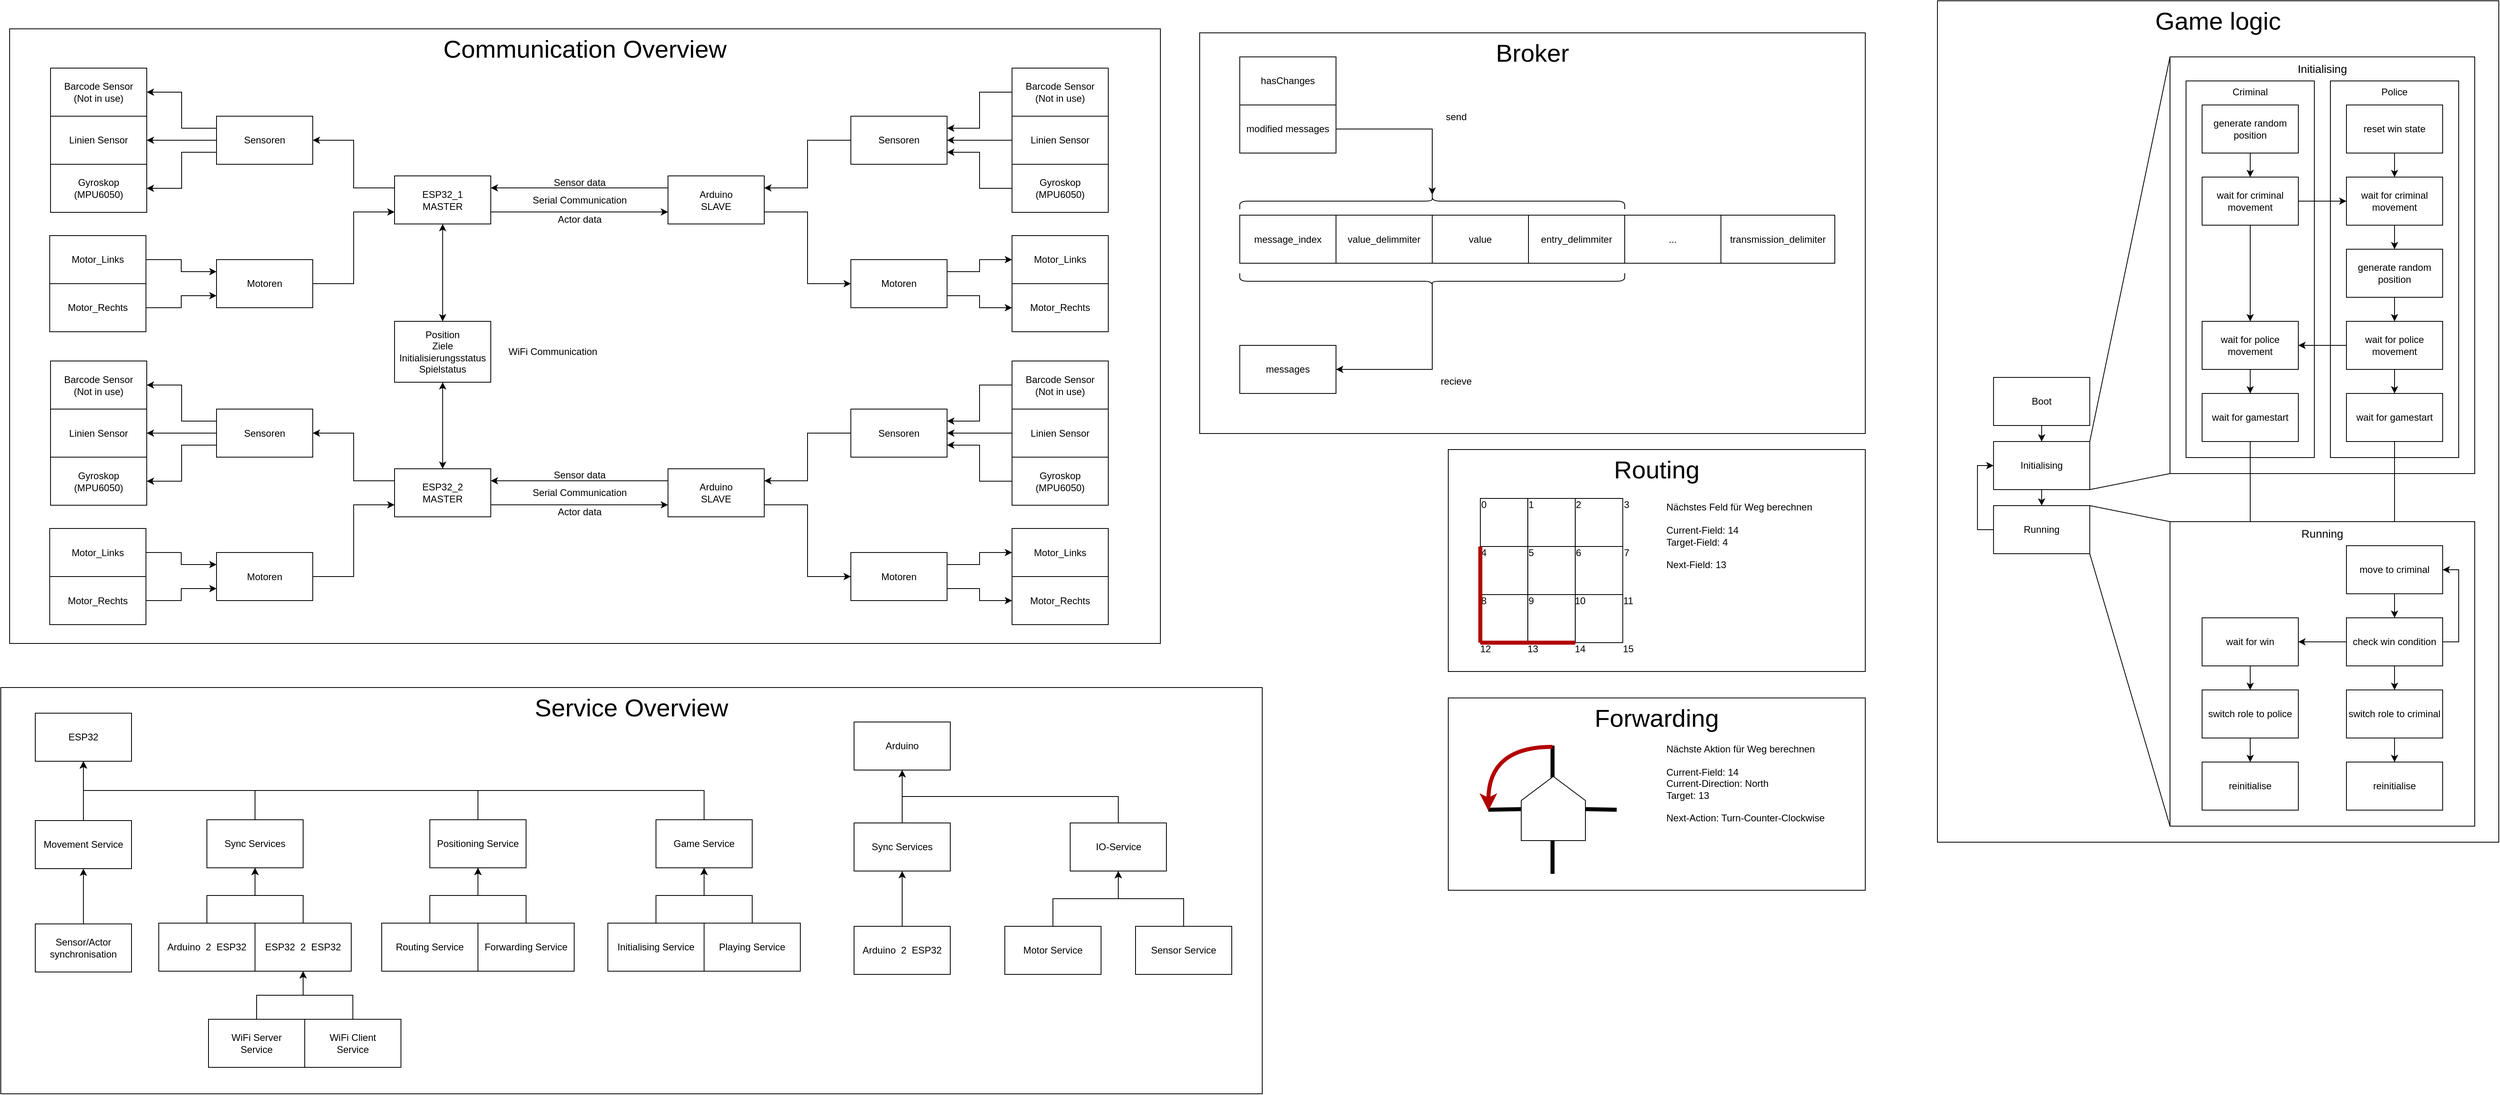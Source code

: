 <mxfile version="18.1.3" type="device"><diagram id="KFbdsillBm9P-H4fI79s" name="Seite-1"><mxGraphModel dx="2755" dy="2128" grid="1" gridSize="10" guides="1" tooltips="1" connect="1" arrows="1" fold="1" page="0" pageScale="1" pageWidth="827" pageHeight="1169" math="0" shadow="0"><root><mxCell id="0"/><mxCell id="1" parent="0"/><mxCell id="faKBNtG8K6v4-u73FcfA-171" value="" style="group" parent="1" vertex="1" connectable="0"><mxGeometry x="-405" y="277" width="1573" height="507" as="geometry"/></mxCell><mxCell id="faKBNtG8K6v4-u73FcfA-113" value="Service Overview" style="rounded=0;whiteSpace=wrap;html=1;fontSize=31;verticalAlign=top;" parent="faKBNtG8K6v4-u73FcfA-171" vertex="1"><mxGeometry width="1573" height="507" as="geometry"/></mxCell><mxCell id="faKBNtG8K6v4-u73FcfA-114" value="&lt;font style=&quot;font-size: 12px;&quot;&gt;ESP32&lt;/font&gt;" style="rounded=0;whiteSpace=wrap;html=1;fontSize=12;" parent="faKBNtG8K6v4-u73FcfA-171" vertex="1"><mxGeometry x="43" y="32" width="120" height="60" as="geometry"/></mxCell><mxCell id="faKBNtG8K6v4-u73FcfA-130" value="" style="group" parent="faKBNtG8K6v4-u73FcfA-171" vertex="1" connectable="0"><mxGeometry x="757" y="165" width="240" height="189" as="geometry"/></mxCell><mxCell id="faKBNtG8K6v4-u73FcfA-124" value="Game Service" style="rounded=0;whiteSpace=wrap;html=1;fontSize=12;" parent="faKBNtG8K6v4-u73FcfA-130" vertex="1"><mxGeometry x="60" width="120" height="60" as="geometry"/></mxCell><mxCell id="faKBNtG8K6v4-u73FcfA-127" value="" style="group" parent="faKBNtG8K6v4-u73FcfA-130" vertex="1" connectable="0"><mxGeometry y="129" width="240" height="60" as="geometry"/></mxCell><mxCell id="faKBNtG8K6v4-u73FcfA-125" value="Initialising Service" style="rounded=0;whiteSpace=wrap;html=1;fontSize=12;" parent="faKBNtG8K6v4-u73FcfA-127" vertex="1"><mxGeometry width="120" height="60" as="geometry"/></mxCell><mxCell id="faKBNtG8K6v4-u73FcfA-126" value="Playing Service" style="rounded=0;whiteSpace=wrap;html=1;fontSize=12;" parent="faKBNtG8K6v4-u73FcfA-127" vertex="1"><mxGeometry x="120" width="120" height="60" as="geometry"/></mxCell><mxCell id="faKBNtG8K6v4-u73FcfA-128" style="edgeStyle=orthogonalEdgeStyle;rounded=0;orthogonalLoop=1;jettySize=auto;html=1;exitX=0.5;exitY=0;exitDx=0;exitDy=0;fontSize=12;startArrow=none;startFill=0;endArrow=classic;endFill=1;" parent="faKBNtG8K6v4-u73FcfA-130" source="faKBNtG8K6v4-u73FcfA-125" target="faKBNtG8K6v4-u73FcfA-124" edge="1"><mxGeometry relative="1" as="geometry"/></mxCell><mxCell id="faKBNtG8K6v4-u73FcfA-129" style="edgeStyle=orthogonalEdgeStyle;rounded=0;orthogonalLoop=1;jettySize=auto;html=1;exitX=0.5;exitY=0;exitDx=0;exitDy=0;fontSize=12;startArrow=none;startFill=0;endArrow=classic;endFill=1;" parent="faKBNtG8K6v4-u73FcfA-130" source="faKBNtG8K6v4-u73FcfA-126" target="faKBNtG8K6v4-u73FcfA-124" edge="1"><mxGeometry relative="1" as="geometry"/></mxCell><mxCell id="faKBNtG8K6v4-u73FcfA-136" value="" style="group" parent="faKBNtG8K6v4-u73FcfA-171" vertex="1" connectable="0"><mxGeometry x="197" y="165" width="240" height="189" as="geometry"/></mxCell><mxCell id="faKBNtG8K6v4-u73FcfA-115" value="Sync Services" style="rounded=0;whiteSpace=wrap;html=1;fontSize=12;" parent="faKBNtG8K6v4-u73FcfA-136" vertex="1"><mxGeometry x="60" width="120" height="60" as="geometry"/></mxCell><mxCell id="faKBNtG8K6v4-u73FcfA-133" value="" style="group" parent="faKBNtG8K6v4-u73FcfA-136" vertex="1" connectable="0"><mxGeometry y="129" width="240" height="60" as="geometry"/></mxCell><mxCell id="faKBNtG8K6v4-u73FcfA-131" value="Arduino&amp;nbsp; 2&amp;nbsp; ESP32" style="rounded=0;whiteSpace=wrap;html=1;fontSize=12;" parent="faKBNtG8K6v4-u73FcfA-133" vertex="1"><mxGeometry width="120" height="60" as="geometry"/></mxCell><mxCell id="faKBNtG8K6v4-u73FcfA-132" value="ESP32&amp;nbsp; 2&amp;nbsp; ESP32" style="rounded=0;whiteSpace=wrap;html=1;fontSize=12;" parent="faKBNtG8K6v4-u73FcfA-133" vertex="1"><mxGeometry x="120" width="120" height="60" as="geometry"/></mxCell><mxCell id="faKBNtG8K6v4-u73FcfA-134" style="edgeStyle=orthogonalEdgeStyle;rounded=0;orthogonalLoop=1;jettySize=auto;html=1;exitX=0.5;exitY=0;exitDx=0;exitDy=0;fontSize=12;startArrow=none;startFill=0;endArrow=classic;endFill=1;" parent="faKBNtG8K6v4-u73FcfA-136" source="faKBNtG8K6v4-u73FcfA-131" target="faKBNtG8K6v4-u73FcfA-115" edge="1"><mxGeometry relative="1" as="geometry"/></mxCell><mxCell id="faKBNtG8K6v4-u73FcfA-135" style="edgeStyle=orthogonalEdgeStyle;rounded=0;orthogonalLoop=1;jettySize=auto;html=1;exitX=0.5;exitY=0;exitDx=0;exitDy=0;fontSize=12;startArrow=none;startFill=0;endArrow=classic;endFill=1;" parent="faKBNtG8K6v4-u73FcfA-136" source="faKBNtG8K6v4-u73FcfA-132" target="faKBNtG8K6v4-u73FcfA-115" edge="1"><mxGeometry relative="1" as="geometry"/></mxCell><mxCell id="faKBNtG8K6v4-u73FcfA-139" value="" style="group" parent="faKBNtG8K6v4-u73FcfA-171" vertex="1" connectable="0"><mxGeometry x="43" y="166" width="120" height="189" as="geometry"/></mxCell><mxCell id="faKBNtG8K6v4-u73FcfA-116" value="Movement Service" style="rounded=0;whiteSpace=wrap;html=1;fontSize=12;" parent="faKBNtG8K6v4-u73FcfA-139" vertex="1"><mxGeometry width="120" height="60" as="geometry"/></mxCell><mxCell id="faKBNtG8K6v4-u73FcfA-137" value="Sensor/Actor synchronisation" style="rounded=0;whiteSpace=wrap;html=1;fontSize=12;" parent="faKBNtG8K6v4-u73FcfA-139" vertex="1"><mxGeometry y="129" width="120" height="60" as="geometry"/></mxCell><mxCell id="faKBNtG8K6v4-u73FcfA-138" style="edgeStyle=orthogonalEdgeStyle;rounded=0;orthogonalLoop=1;jettySize=auto;html=1;exitX=0.5;exitY=0;exitDx=0;exitDy=0;fontSize=12;startArrow=none;startFill=0;endArrow=classic;endFill=1;" parent="faKBNtG8K6v4-u73FcfA-139" source="faKBNtG8K6v4-u73FcfA-137" target="faKBNtG8K6v4-u73FcfA-116" edge="1"><mxGeometry relative="1" as="geometry"/></mxCell><mxCell id="faKBNtG8K6v4-u73FcfA-140" style="edgeStyle=orthogonalEdgeStyle;rounded=0;orthogonalLoop=1;jettySize=auto;html=1;exitX=0.5;exitY=0;exitDx=0;exitDy=0;fontSize=12;startArrow=none;startFill=0;endArrow=classic;endFill=1;" parent="faKBNtG8K6v4-u73FcfA-171" source="faKBNtG8K6v4-u73FcfA-116" target="faKBNtG8K6v4-u73FcfA-114" edge="1"><mxGeometry relative="1" as="geometry"/></mxCell><mxCell id="faKBNtG8K6v4-u73FcfA-141" style="edgeStyle=orthogonalEdgeStyle;rounded=0;orthogonalLoop=1;jettySize=auto;html=1;exitX=0.5;exitY=0;exitDx=0;exitDy=0;fontSize=12;startArrow=none;startFill=0;endArrow=classic;endFill=1;" parent="faKBNtG8K6v4-u73FcfA-171" source="faKBNtG8K6v4-u73FcfA-115" target="faKBNtG8K6v4-u73FcfA-114" edge="1"><mxGeometry relative="1" as="geometry"/></mxCell><mxCell id="faKBNtG8K6v4-u73FcfA-142" style="edgeStyle=orthogonalEdgeStyle;rounded=0;orthogonalLoop=1;jettySize=auto;html=1;exitX=0.5;exitY=0;exitDx=0;exitDy=0;fontSize=12;startArrow=none;startFill=0;endArrow=classic;endFill=1;" parent="faKBNtG8K6v4-u73FcfA-171" source="faKBNtG8K6v4-u73FcfA-117" target="faKBNtG8K6v4-u73FcfA-114" edge="1"><mxGeometry relative="1" as="geometry"/></mxCell><mxCell id="faKBNtG8K6v4-u73FcfA-143" style="edgeStyle=orthogonalEdgeStyle;rounded=0;orthogonalLoop=1;jettySize=auto;html=1;exitX=0.5;exitY=0;exitDx=0;exitDy=0;fontSize=12;startArrow=none;startFill=0;endArrow=classic;endFill=1;" parent="faKBNtG8K6v4-u73FcfA-171" source="faKBNtG8K6v4-u73FcfA-124" target="faKBNtG8K6v4-u73FcfA-114" edge="1"><mxGeometry relative="1" as="geometry"/></mxCell><mxCell id="faKBNtG8K6v4-u73FcfA-117" value="Positioning Service" style="rounded=0;whiteSpace=wrap;html=1;fontSize=12;" parent="faKBNtG8K6v4-u73FcfA-171" vertex="1"><mxGeometry x="535" y="165" width="120" height="60" as="geometry"/></mxCell><mxCell id="faKBNtG8K6v4-u73FcfA-122" value="" style="group" parent="faKBNtG8K6v4-u73FcfA-171" vertex="1" connectable="0"><mxGeometry x="475" y="294" width="240" height="60" as="geometry"/></mxCell><mxCell id="faKBNtG8K6v4-u73FcfA-118" value="Forwarding Service" style="rounded=0;whiteSpace=wrap;html=1;fontSize=12;" parent="faKBNtG8K6v4-u73FcfA-122" vertex="1"><mxGeometry x="120" width="120" height="60" as="geometry"/></mxCell><mxCell id="faKBNtG8K6v4-u73FcfA-119" value="Routing Service" style="rounded=0;whiteSpace=wrap;html=1;fontSize=12;" parent="faKBNtG8K6v4-u73FcfA-122" vertex="1"><mxGeometry width="120" height="60" as="geometry"/></mxCell><mxCell id="faKBNtG8K6v4-u73FcfA-121" style="edgeStyle=orthogonalEdgeStyle;rounded=0;orthogonalLoop=1;jettySize=auto;html=1;exitX=0.5;exitY=0;exitDx=0;exitDy=0;entryX=0.5;entryY=1;entryDx=0;entryDy=0;fontSize=12;startArrow=none;startFill=0;endArrow=classic;endFill=1;" parent="faKBNtG8K6v4-u73FcfA-171" source="faKBNtG8K6v4-u73FcfA-118" target="faKBNtG8K6v4-u73FcfA-117" edge="1"><mxGeometry relative="1" as="geometry"/></mxCell><mxCell id="faKBNtG8K6v4-u73FcfA-120" style="edgeStyle=orthogonalEdgeStyle;rounded=0;orthogonalLoop=1;jettySize=auto;html=1;exitX=0.5;exitY=0;exitDx=0;exitDy=0;fontSize=12;startArrow=none;startFill=0;endArrow=classic;endFill=1;" parent="faKBNtG8K6v4-u73FcfA-171" source="faKBNtG8K6v4-u73FcfA-119" target="faKBNtG8K6v4-u73FcfA-117" edge="1"><mxGeometry relative="1" as="geometry"/></mxCell><mxCell id="faKBNtG8K6v4-u73FcfA-165" value="" style="group" parent="faKBNtG8K6v4-u73FcfA-171" vertex="1" connectable="0"><mxGeometry x="1064" y="43" width="471" height="315" as="geometry"/></mxCell><mxCell id="faKBNtG8K6v4-u73FcfA-144" value="&lt;font style=&quot;font-size: 12px;&quot;&gt;Arduino&lt;/font&gt;" style="rounded=0;whiteSpace=wrap;html=1;fontSize=12;" parent="faKBNtG8K6v4-u73FcfA-165" vertex="1"><mxGeometry width="120" height="60" as="geometry"/></mxCell><mxCell id="faKBNtG8K6v4-u73FcfA-157" value="" style="group" parent="faKBNtG8K6v4-u73FcfA-165" vertex="1" connectable="0"><mxGeometry x="188" y="126" width="283" height="189" as="geometry"/></mxCell><mxCell id="faKBNtG8K6v4-u73FcfA-153" value="IO-Service" style="rounded=0;whiteSpace=wrap;html=1;fontSize=12;" parent="faKBNtG8K6v4-u73FcfA-157" vertex="1"><mxGeometry x="81.5" width="120" height="60" as="geometry"/></mxCell><mxCell id="faKBNtG8K6v4-u73FcfA-154" value="Motor Service" style="rounded=0;whiteSpace=wrap;html=1;fontSize=12;" parent="faKBNtG8K6v4-u73FcfA-157" vertex="1"><mxGeometry y="129" width="120" height="60" as="geometry"/></mxCell><mxCell id="faKBNtG8K6v4-u73FcfA-155" style="edgeStyle=orthogonalEdgeStyle;rounded=0;orthogonalLoop=1;jettySize=auto;html=1;exitX=0.5;exitY=0;exitDx=0;exitDy=0;fontSize=12;startArrow=none;startFill=0;endArrow=classic;endFill=1;" parent="faKBNtG8K6v4-u73FcfA-157" source="faKBNtG8K6v4-u73FcfA-154" target="faKBNtG8K6v4-u73FcfA-153" edge="1"><mxGeometry relative="1" as="geometry"/></mxCell><mxCell id="faKBNtG8K6v4-u73FcfA-158" style="edgeStyle=orthogonalEdgeStyle;rounded=0;orthogonalLoop=1;jettySize=auto;html=1;exitX=0.5;exitY=0;exitDx=0;exitDy=0;entryX=0.5;entryY=1;entryDx=0;entryDy=0;fontSize=12;startArrow=none;startFill=0;endArrow=classic;endFill=1;" parent="faKBNtG8K6v4-u73FcfA-157" source="faKBNtG8K6v4-u73FcfA-156" target="faKBNtG8K6v4-u73FcfA-153" edge="1"><mxGeometry relative="1" as="geometry"/></mxCell><mxCell id="faKBNtG8K6v4-u73FcfA-156" value="Sensor Service" style="rounded=0;whiteSpace=wrap;html=1;fontSize=12;" parent="faKBNtG8K6v4-u73FcfA-157" vertex="1"><mxGeometry x="163" y="129" width="120" height="60" as="geometry"/></mxCell><mxCell id="faKBNtG8K6v4-u73FcfA-159" value="" style="group" parent="faKBNtG8K6v4-u73FcfA-165" vertex="1" connectable="0"><mxGeometry y="126" width="120" height="189" as="geometry"/></mxCell><mxCell id="faKBNtG8K6v4-u73FcfA-146" value="Sync Services" style="rounded=0;whiteSpace=wrap;html=1;fontSize=12;" parent="faKBNtG8K6v4-u73FcfA-159" vertex="1"><mxGeometry width="120" height="60" as="geometry"/></mxCell><mxCell id="faKBNtG8K6v4-u73FcfA-150" style="edgeStyle=orthogonalEdgeStyle;rounded=0;orthogonalLoop=1;jettySize=auto;html=1;exitX=0.5;exitY=0;exitDx=0;exitDy=0;fontSize=12;startArrow=none;startFill=0;endArrow=classic;endFill=1;" parent="faKBNtG8K6v4-u73FcfA-159" source="faKBNtG8K6v4-u73FcfA-148" target="faKBNtG8K6v4-u73FcfA-146" edge="1"><mxGeometry relative="1" as="geometry"/></mxCell><mxCell id="faKBNtG8K6v4-u73FcfA-148" value="Arduino&amp;nbsp; 2&amp;nbsp; ESP32" style="rounded=0;whiteSpace=wrap;html=1;fontSize=12;" parent="faKBNtG8K6v4-u73FcfA-159" vertex="1"><mxGeometry y="129" width="120" height="60" as="geometry"/></mxCell><mxCell id="faKBNtG8K6v4-u73FcfA-160" style="edgeStyle=orthogonalEdgeStyle;rounded=0;orthogonalLoop=1;jettySize=auto;html=1;exitX=0.5;exitY=0;exitDx=0;exitDy=0;fontSize=12;startArrow=none;startFill=0;endArrow=classic;endFill=1;" parent="faKBNtG8K6v4-u73FcfA-165" source="faKBNtG8K6v4-u73FcfA-146" target="faKBNtG8K6v4-u73FcfA-144" edge="1"><mxGeometry relative="1" as="geometry"/></mxCell><mxCell id="faKBNtG8K6v4-u73FcfA-161" style="edgeStyle=orthogonalEdgeStyle;rounded=0;orthogonalLoop=1;jettySize=auto;html=1;exitX=0.5;exitY=0;exitDx=0;exitDy=0;fontSize=12;startArrow=none;startFill=0;endArrow=classic;endFill=1;" parent="faKBNtG8K6v4-u73FcfA-165" source="faKBNtG8K6v4-u73FcfA-153" target="faKBNtG8K6v4-u73FcfA-144" edge="1"><mxGeometry relative="1" as="geometry"/></mxCell><mxCell id="faKBNtG8K6v4-u73FcfA-168" value="" style="group" parent="faKBNtG8K6v4-u73FcfA-171" vertex="1" connectable="0"><mxGeometry x="259" y="414" width="240" height="60" as="geometry"/></mxCell><mxCell id="faKBNtG8K6v4-u73FcfA-166" value="WiFi Server&lt;br&gt;Service" style="rounded=0;whiteSpace=wrap;html=1;fontSize=12;" parent="faKBNtG8K6v4-u73FcfA-168" vertex="1"><mxGeometry width="120" height="60" as="geometry"/></mxCell><mxCell id="faKBNtG8K6v4-u73FcfA-167" value="WiFi Client&lt;br&gt;Service" style="rounded=0;whiteSpace=wrap;html=1;fontSize=12;" parent="faKBNtG8K6v4-u73FcfA-168" vertex="1"><mxGeometry x="120" width="120" height="60" as="geometry"/></mxCell><mxCell id="faKBNtG8K6v4-u73FcfA-169" style="edgeStyle=orthogonalEdgeStyle;rounded=0;orthogonalLoop=1;jettySize=auto;html=1;exitX=0.5;exitY=0;exitDx=0;exitDy=0;fontSize=12;startArrow=none;startFill=0;endArrow=classic;endFill=1;" parent="faKBNtG8K6v4-u73FcfA-171" source="faKBNtG8K6v4-u73FcfA-166" target="faKBNtG8K6v4-u73FcfA-132" edge="1"><mxGeometry relative="1" as="geometry"/></mxCell><mxCell id="faKBNtG8K6v4-u73FcfA-170" style="edgeStyle=orthogonalEdgeStyle;rounded=0;orthogonalLoop=1;jettySize=auto;html=1;exitX=0.5;exitY=0;exitDx=0;exitDy=0;fontSize=12;startArrow=none;startFill=0;endArrow=classic;endFill=1;" parent="faKBNtG8K6v4-u73FcfA-171" source="faKBNtG8K6v4-u73FcfA-167" target="faKBNtG8K6v4-u73FcfA-132" edge="1"><mxGeometry relative="1" as="geometry"/></mxCell><mxCell id="faKBNtG8K6v4-u73FcfA-172" value="" style="group" parent="1" vertex="1" connectable="0"><mxGeometry x="-394" y="-545" width="1435" height="767" as="geometry"/></mxCell><mxCell id="faKBNtG8K6v4-u73FcfA-112" value="&lt;font style=&quot;font-size: 31px;&quot;&gt;Communication Overview&lt;/font&gt;" style="rounded=0;whiteSpace=wrap;html=1;verticalAlign=top;" parent="faKBNtG8K6v4-u73FcfA-172" vertex="1"><mxGeometry width="1435" height="767" as="geometry"/></mxCell><mxCell id="faKBNtG8K6v4-u73FcfA-1" value="Arduino&lt;br&gt;SLAVE" style="rounded=0;whiteSpace=wrap;html=1;" parent="faKBNtG8K6v4-u73FcfA-172" vertex="1"><mxGeometry x="821" y="549" width="120" height="60" as="geometry"/></mxCell><mxCell id="faKBNtG8K6v4-u73FcfA-4" style="edgeStyle=orthogonalEdgeStyle;rounded=0;orthogonalLoop=1;jettySize=auto;html=1;exitX=1;exitY=0.75;exitDx=0;exitDy=0;entryX=0;entryY=0.75;entryDx=0;entryDy=0;" parent="faKBNtG8K6v4-u73FcfA-172" source="faKBNtG8K6v4-u73FcfA-2" target="faKBNtG8K6v4-u73FcfA-1" edge="1"><mxGeometry relative="1" as="geometry"/></mxCell><mxCell id="faKBNtG8K6v4-u73FcfA-2" value="ESP32_2&lt;br&gt;MASTER" style="rounded=0;whiteSpace=wrap;html=1;" parent="faKBNtG8K6v4-u73FcfA-172" vertex="1"><mxGeometry x="480" y="549" width="120" height="60" as="geometry"/></mxCell><mxCell id="faKBNtG8K6v4-u73FcfA-3" style="edgeStyle=orthogonalEdgeStyle;rounded=0;orthogonalLoop=1;jettySize=auto;html=1;exitX=0;exitY=0.25;exitDx=0;exitDy=0;entryX=1;entryY=0.25;entryDx=0;entryDy=0;" parent="faKBNtG8K6v4-u73FcfA-172" source="faKBNtG8K6v4-u73FcfA-1" target="faKBNtG8K6v4-u73FcfA-2" edge="1"><mxGeometry relative="1" as="geometry"/></mxCell><mxCell id="faKBNtG8K6v4-u73FcfA-5" value="Serial Communication" style="text;html=1;strokeColor=none;fillColor=none;align=center;verticalAlign=middle;whiteSpace=wrap;rounded=0;" parent="faKBNtG8K6v4-u73FcfA-172" vertex="1"><mxGeometry x="649" y="564" width="124" height="30" as="geometry"/></mxCell><mxCell id="faKBNtG8K6v4-u73FcfA-6" value="Sensor data" style="text;html=1;strokeColor=none;fillColor=none;align=center;verticalAlign=middle;whiteSpace=wrap;rounded=0;" parent="faKBNtG8K6v4-u73FcfA-172" vertex="1"><mxGeometry x="658" y="542" width="106" height="30" as="geometry"/></mxCell><mxCell id="faKBNtG8K6v4-u73FcfA-7" value="Actor data" style="text;html=1;strokeColor=none;fillColor=none;align=center;verticalAlign=middle;whiteSpace=wrap;rounded=0;" parent="faKBNtG8K6v4-u73FcfA-172" vertex="1"><mxGeometry x="658" y="588" width="106" height="30" as="geometry"/></mxCell><mxCell id="faKBNtG8K6v4-u73FcfA-12" style="edgeStyle=orthogonalEdgeStyle;rounded=0;orthogonalLoop=1;jettySize=auto;html=1;exitX=0;exitY=0.5;exitDx=0;exitDy=0;entryX=1;entryY=0.25;entryDx=0;entryDy=0;" parent="faKBNtG8K6v4-u73FcfA-172" source="faKBNtG8K6v4-u73FcfA-9" target="faKBNtG8K6v4-u73FcfA-1" edge="1"><mxGeometry relative="1" as="geometry"/></mxCell><mxCell id="faKBNtG8K6v4-u73FcfA-41" value="" style="group" parent="faKBNtG8K6v4-u73FcfA-172" vertex="1" connectable="0"><mxGeometry x="50" y="414.5" width="328" height="329" as="geometry"/></mxCell><mxCell id="faKBNtG8K6v4-u73FcfA-27" value="Motoren" style="rounded=0;whiteSpace=wrap;html=1;" parent="faKBNtG8K6v4-u73FcfA-41" vertex="1"><mxGeometry x="208" y="239" width="120" height="60" as="geometry"/></mxCell><mxCell id="faKBNtG8K6v4-u73FcfA-28" value="Sensoren" style="rounded=0;whiteSpace=wrap;html=1;" parent="faKBNtG8K6v4-u73FcfA-41" vertex="1"><mxGeometry x="208" y="60" width="120" height="60" as="geometry"/></mxCell><mxCell id="faKBNtG8K6v4-u73FcfA-29" value="" style="group" parent="faKBNtG8K6v4-u73FcfA-41" vertex="1" connectable="0"><mxGeometry x="1" width="120" height="180" as="geometry"/></mxCell><mxCell id="faKBNtG8K6v4-u73FcfA-30" value="Barcode Sensor&lt;br&gt;(Not in use)" style="rounded=0;whiteSpace=wrap;html=1;" parent="faKBNtG8K6v4-u73FcfA-29" vertex="1"><mxGeometry width="120" height="60" as="geometry"/></mxCell><mxCell id="faKBNtG8K6v4-u73FcfA-31" value="Linien Sensor" style="rounded=0;whiteSpace=wrap;html=1;" parent="faKBNtG8K6v4-u73FcfA-29" vertex="1"><mxGeometry y="60" width="120" height="60" as="geometry"/></mxCell><mxCell id="faKBNtG8K6v4-u73FcfA-32" value="Gyroskop&lt;br&gt;(MPU6050)" style="rounded=0;whiteSpace=wrap;html=1;" parent="faKBNtG8K6v4-u73FcfA-29" vertex="1"><mxGeometry y="120" width="120" height="60" as="geometry"/></mxCell><mxCell id="faKBNtG8K6v4-u73FcfA-33" style="edgeStyle=orthogonalEdgeStyle;rounded=0;orthogonalLoop=1;jettySize=auto;html=1;exitX=1;exitY=0.5;exitDx=0;exitDy=0;entryX=0;entryY=0.25;entryDx=0;entryDy=0;startArrow=classic;startFill=1;endArrow=none;endFill=0;" parent="faKBNtG8K6v4-u73FcfA-41" source="faKBNtG8K6v4-u73FcfA-30" target="faKBNtG8K6v4-u73FcfA-28" edge="1"><mxGeometry relative="1" as="geometry"/></mxCell><mxCell id="faKBNtG8K6v4-u73FcfA-34" style="edgeStyle=orthogonalEdgeStyle;rounded=0;orthogonalLoop=1;jettySize=auto;html=1;startArrow=classic;startFill=1;endArrow=none;endFill=0;" parent="faKBNtG8K6v4-u73FcfA-41" source="faKBNtG8K6v4-u73FcfA-31" target="faKBNtG8K6v4-u73FcfA-28" edge="1"><mxGeometry relative="1" as="geometry"/></mxCell><mxCell id="faKBNtG8K6v4-u73FcfA-35" style="edgeStyle=orthogonalEdgeStyle;rounded=0;orthogonalLoop=1;jettySize=auto;html=1;exitX=1;exitY=0.5;exitDx=0;exitDy=0;entryX=0;entryY=0.75;entryDx=0;entryDy=0;startArrow=classic;startFill=1;endArrow=none;endFill=0;" parent="faKBNtG8K6v4-u73FcfA-41" source="faKBNtG8K6v4-u73FcfA-32" target="faKBNtG8K6v4-u73FcfA-28" edge="1"><mxGeometry relative="1" as="geometry"/></mxCell><mxCell id="faKBNtG8K6v4-u73FcfA-36" value="" style="group" parent="faKBNtG8K6v4-u73FcfA-41" vertex="1" connectable="0"><mxGeometry y="209" width="120" height="120" as="geometry"/></mxCell><mxCell id="faKBNtG8K6v4-u73FcfA-37" value="Motor_Links" style="rounded=0;whiteSpace=wrap;html=1;" parent="faKBNtG8K6v4-u73FcfA-36" vertex="1"><mxGeometry width="120" height="60" as="geometry"/></mxCell><mxCell id="faKBNtG8K6v4-u73FcfA-38" value="Motor_Rechts" style="rounded=0;whiteSpace=wrap;html=1;" parent="faKBNtG8K6v4-u73FcfA-36" vertex="1"><mxGeometry y="60" width="120" height="60" as="geometry"/></mxCell><mxCell id="faKBNtG8K6v4-u73FcfA-25" style="edgeStyle=orthogonalEdgeStyle;rounded=0;orthogonalLoop=1;jettySize=auto;html=1;exitX=0;exitY=0.25;exitDx=0;exitDy=0;startArrow=classic;startFill=1;endArrow=none;endFill=0;" parent="faKBNtG8K6v4-u73FcfA-41" source="faKBNtG8K6v4-u73FcfA-27" target="faKBNtG8K6v4-u73FcfA-37" edge="1"><mxGeometry relative="1" as="geometry"/></mxCell><mxCell id="faKBNtG8K6v4-u73FcfA-26" style="edgeStyle=orthogonalEdgeStyle;rounded=0;orthogonalLoop=1;jettySize=auto;html=1;exitX=0;exitY=0.75;exitDx=0;exitDy=0;startArrow=classic;startFill=1;endArrow=none;endFill=0;" parent="faKBNtG8K6v4-u73FcfA-41" source="faKBNtG8K6v4-u73FcfA-27" target="faKBNtG8K6v4-u73FcfA-38" edge="1"><mxGeometry relative="1" as="geometry"/></mxCell><mxCell id="faKBNtG8K6v4-u73FcfA-40" style="edgeStyle=orthogonalEdgeStyle;rounded=0;orthogonalLoop=1;jettySize=auto;html=1;exitX=0;exitY=0.75;exitDx=0;exitDy=0;entryX=1;entryY=0.5;entryDx=0;entryDy=0;startArrow=classic;startFill=1;endArrow=none;endFill=0;" parent="faKBNtG8K6v4-u73FcfA-172" source="faKBNtG8K6v4-u73FcfA-2" target="faKBNtG8K6v4-u73FcfA-27" edge="1"><mxGeometry relative="1" as="geometry"/></mxCell><mxCell id="faKBNtG8K6v4-u73FcfA-39" style="edgeStyle=orthogonalEdgeStyle;rounded=0;orthogonalLoop=1;jettySize=auto;html=1;exitX=0;exitY=0.25;exitDx=0;exitDy=0;entryX=1;entryY=0.5;entryDx=0;entryDy=0;startArrow=none;startFill=0;endArrow=classic;endFill=1;" parent="faKBNtG8K6v4-u73FcfA-172" source="faKBNtG8K6v4-u73FcfA-2" target="faKBNtG8K6v4-u73FcfA-28" edge="1"><mxGeometry relative="1" as="geometry"/></mxCell><mxCell id="faKBNtG8K6v4-u73FcfA-42" value="" style="group" parent="faKBNtG8K6v4-u73FcfA-172" vertex="1" connectable="0"><mxGeometry x="1049" y="414.5" width="321" height="329" as="geometry"/></mxCell><mxCell id="faKBNtG8K6v4-u73FcfA-8" value="Motoren" style="rounded=0;whiteSpace=wrap;html=1;" parent="faKBNtG8K6v4-u73FcfA-42" vertex="1"><mxGeometry y="239" width="120" height="60" as="geometry"/></mxCell><mxCell id="faKBNtG8K6v4-u73FcfA-9" value="Sensoren" style="rounded=0;whiteSpace=wrap;html=1;" parent="faKBNtG8K6v4-u73FcfA-42" vertex="1"><mxGeometry y="60" width="120" height="60" as="geometry"/></mxCell><mxCell id="faKBNtG8K6v4-u73FcfA-16" value="" style="group" parent="faKBNtG8K6v4-u73FcfA-42" vertex="1" connectable="0"><mxGeometry x="201" width="120" height="180" as="geometry"/></mxCell><mxCell id="faKBNtG8K6v4-u73FcfA-13" value="Barcode Sensor&lt;br&gt;(Not in use)" style="rounded=0;whiteSpace=wrap;html=1;" parent="faKBNtG8K6v4-u73FcfA-16" vertex="1"><mxGeometry width="120" height="60" as="geometry"/></mxCell><mxCell id="faKBNtG8K6v4-u73FcfA-14" value="Linien Sensor" style="rounded=0;whiteSpace=wrap;html=1;" parent="faKBNtG8K6v4-u73FcfA-16" vertex="1"><mxGeometry y="60" width="120" height="60" as="geometry"/></mxCell><mxCell id="faKBNtG8K6v4-u73FcfA-15" value="Gyroskop&lt;br&gt;(MPU6050)" style="rounded=0;whiteSpace=wrap;html=1;" parent="faKBNtG8K6v4-u73FcfA-16" vertex="1"><mxGeometry y="120" width="120" height="60" as="geometry"/></mxCell><mxCell id="faKBNtG8K6v4-u73FcfA-17" style="edgeStyle=orthogonalEdgeStyle;rounded=0;orthogonalLoop=1;jettySize=auto;html=1;exitX=0;exitY=0.5;exitDx=0;exitDy=0;entryX=1;entryY=0.25;entryDx=0;entryDy=0;" parent="faKBNtG8K6v4-u73FcfA-42" source="faKBNtG8K6v4-u73FcfA-13" target="faKBNtG8K6v4-u73FcfA-9" edge="1"><mxGeometry relative="1" as="geometry"/></mxCell><mxCell id="faKBNtG8K6v4-u73FcfA-18" style="edgeStyle=orthogonalEdgeStyle;rounded=0;orthogonalLoop=1;jettySize=auto;html=1;exitX=0;exitY=0.5;exitDx=0;exitDy=0;" parent="faKBNtG8K6v4-u73FcfA-42" source="faKBNtG8K6v4-u73FcfA-14" target="faKBNtG8K6v4-u73FcfA-9" edge="1"><mxGeometry relative="1" as="geometry"/></mxCell><mxCell id="faKBNtG8K6v4-u73FcfA-19" style="edgeStyle=orthogonalEdgeStyle;rounded=0;orthogonalLoop=1;jettySize=auto;html=1;exitX=0;exitY=0.5;exitDx=0;exitDy=0;entryX=1;entryY=0.75;entryDx=0;entryDy=0;" parent="faKBNtG8K6v4-u73FcfA-42" source="faKBNtG8K6v4-u73FcfA-15" target="faKBNtG8K6v4-u73FcfA-9" edge="1"><mxGeometry relative="1" as="geometry"/></mxCell><mxCell id="faKBNtG8K6v4-u73FcfA-24" value="" style="group" parent="faKBNtG8K6v4-u73FcfA-42" vertex="1" connectable="0"><mxGeometry x="201" y="209" width="120" height="120" as="geometry"/></mxCell><mxCell id="faKBNtG8K6v4-u73FcfA-20" value="Motor_Links" style="rounded=0;whiteSpace=wrap;html=1;" parent="faKBNtG8K6v4-u73FcfA-24" vertex="1"><mxGeometry width="120" height="60" as="geometry"/></mxCell><mxCell id="faKBNtG8K6v4-u73FcfA-21" value="Motor_Rechts" style="rounded=0;whiteSpace=wrap;html=1;" parent="faKBNtG8K6v4-u73FcfA-24" vertex="1"><mxGeometry y="60" width="120" height="60" as="geometry"/></mxCell><mxCell id="faKBNtG8K6v4-u73FcfA-22" style="edgeStyle=orthogonalEdgeStyle;rounded=0;orthogonalLoop=1;jettySize=auto;html=1;exitX=1;exitY=0.25;exitDx=0;exitDy=0;entryX=0;entryY=0.5;entryDx=0;entryDy=0;" parent="faKBNtG8K6v4-u73FcfA-42" source="faKBNtG8K6v4-u73FcfA-8" target="faKBNtG8K6v4-u73FcfA-20" edge="1"><mxGeometry relative="1" as="geometry"/></mxCell><mxCell id="faKBNtG8K6v4-u73FcfA-23" style="edgeStyle=orthogonalEdgeStyle;rounded=0;orthogonalLoop=1;jettySize=auto;html=1;exitX=1;exitY=0.75;exitDx=0;exitDy=0;" parent="faKBNtG8K6v4-u73FcfA-42" source="faKBNtG8K6v4-u73FcfA-8" target="faKBNtG8K6v4-u73FcfA-21" edge="1"><mxGeometry relative="1" as="geometry"/></mxCell><mxCell id="faKBNtG8K6v4-u73FcfA-11" style="edgeStyle=orthogonalEdgeStyle;rounded=0;orthogonalLoop=1;jettySize=auto;html=1;exitX=1;exitY=0.75;exitDx=0;exitDy=0;entryX=0;entryY=0.5;entryDx=0;entryDy=0;" parent="faKBNtG8K6v4-u73FcfA-172" source="faKBNtG8K6v4-u73FcfA-1" target="faKBNtG8K6v4-u73FcfA-8" edge="1"><mxGeometry relative="1" as="geometry"/></mxCell><mxCell id="faKBNtG8K6v4-u73FcfA-45" value="Arduino&lt;br&gt;SLAVE" style="rounded=0;whiteSpace=wrap;html=1;" parent="faKBNtG8K6v4-u73FcfA-172" vertex="1"><mxGeometry x="821" y="183.5" width="120" height="60" as="geometry"/></mxCell><mxCell id="faKBNtG8K6v4-u73FcfA-46" style="edgeStyle=orthogonalEdgeStyle;rounded=0;orthogonalLoop=1;jettySize=auto;html=1;exitX=1;exitY=0.75;exitDx=0;exitDy=0;entryX=0;entryY=0.75;entryDx=0;entryDy=0;" parent="faKBNtG8K6v4-u73FcfA-172" source="faKBNtG8K6v4-u73FcfA-49" target="faKBNtG8K6v4-u73FcfA-45" edge="1"><mxGeometry relative="1" as="geometry"/></mxCell><mxCell id="faKBNtG8K6v4-u73FcfA-49" value="ESP32_1&lt;br&gt;MASTER" style="rounded=0;whiteSpace=wrap;html=1;" parent="faKBNtG8K6v4-u73FcfA-172" vertex="1"><mxGeometry x="480" y="183.5" width="120" height="60" as="geometry"/></mxCell><mxCell id="faKBNtG8K6v4-u73FcfA-43" style="edgeStyle=orthogonalEdgeStyle;rounded=0;orthogonalLoop=1;jettySize=auto;html=1;exitX=0;exitY=0.25;exitDx=0;exitDy=0;entryX=1;entryY=0.25;entryDx=0;entryDy=0;" parent="faKBNtG8K6v4-u73FcfA-172" source="faKBNtG8K6v4-u73FcfA-45" target="faKBNtG8K6v4-u73FcfA-49" edge="1"><mxGeometry relative="1" as="geometry"/></mxCell><mxCell id="faKBNtG8K6v4-u73FcfA-50" value="Serial Communication" style="text;html=1;strokeColor=none;fillColor=none;align=center;verticalAlign=middle;whiteSpace=wrap;rounded=0;" parent="faKBNtG8K6v4-u73FcfA-172" vertex="1"><mxGeometry x="649" y="198.5" width="124" height="30" as="geometry"/></mxCell><mxCell id="faKBNtG8K6v4-u73FcfA-51" value="Sensor data" style="text;html=1;strokeColor=none;fillColor=none;align=center;verticalAlign=middle;whiteSpace=wrap;rounded=0;" parent="faKBNtG8K6v4-u73FcfA-172" vertex="1"><mxGeometry x="658" y="176.5" width="106" height="30" as="geometry"/></mxCell><mxCell id="faKBNtG8K6v4-u73FcfA-52" value="Actor data" style="text;html=1;strokeColor=none;fillColor=none;align=center;verticalAlign=middle;whiteSpace=wrap;rounded=0;" parent="faKBNtG8K6v4-u73FcfA-172" vertex="1"><mxGeometry x="658" y="222.5" width="106" height="30" as="geometry"/></mxCell><mxCell id="faKBNtG8K6v4-u73FcfA-53" style="edgeStyle=orthogonalEdgeStyle;rounded=0;orthogonalLoop=1;jettySize=auto;html=1;exitX=0;exitY=0.5;exitDx=0;exitDy=0;entryX=1;entryY=0.25;entryDx=0;entryDy=0;" parent="faKBNtG8K6v4-u73FcfA-172" source="faKBNtG8K6v4-u73FcfA-71" target="faKBNtG8K6v4-u73FcfA-45" edge="1"><mxGeometry relative="1" as="geometry"/></mxCell><mxCell id="faKBNtG8K6v4-u73FcfA-54" value="" style="group" parent="faKBNtG8K6v4-u73FcfA-172" vertex="1" connectable="0"><mxGeometry x="50" y="49" width="328" height="329" as="geometry"/></mxCell><mxCell id="faKBNtG8K6v4-u73FcfA-55" value="Motoren" style="rounded=0;whiteSpace=wrap;html=1;" parent="faKBNtG8K6v4-u73FcfA-54" vertex="1"><mxGeometry x="208" y="239" width="120" height="60" as="geometry"/></mxCell><mxCell id="faKBNtG8K6v4-u73FcfA-56" value="Sensoren" style="rounded=0;whiteSpace=wrap;html=1;" parent="faKBNtG8K6v4-u73FcfA-54" vertex="1"><mxGeometry x="208" y="60" width="120" height="60" as="geometry"/></mxCell><mxCell id="faKBNtG8K6v4-u73FcfA-57" value="" style="group" parent="faKBNtG8K6v4-u73FcfA-54" vertex="1" connectable="0"><mxGeometry x="1" width="120" height="180" as="geometry"/></mxCell><mxCell id="faKBNtG8K6v4-u73FcfA-58" value="Barcode Sensor&lt;br&gt;(Not in use)" style="rounded=0;whiteSpace=wrap;html=1;" parent="faKBNtG8K6v4-u73FcfA-57" vertex="1"><mxGeometry width="120" height="60" as="geometry"/></mxCell><mxCell id="faKBNtG8K6v4-u73FcfA-59" value="Linien Sensor" style="rounded=0;whiteSpace=wrap;html=1;" parent="faKBNtG8K6v4-u73FcfA-57" vertex="1"><mxGeometry y="60" width="120" height="60" as="geometry"/></mxCell><mxCell id="faKBNtG8K6v4-u73FcfA-60" value="Gyroskop&lt;br&gt;(MPU6050)" style="rounded=0;whiteSpace=wrap;html=1;" parent="faKBNtG8K6v4-u73FcfA-57" vertex="1"><mxGeometry y="120" width="120" height="60" as="geometry"/></mxCell><mxCell id="faKBNtG8K6v4-u73FcfA-61" style="edgeStyle=orthogonalEdgeStyle;rounded=0;orthogonalLoop=1;jettySize=auto;html=1;exitX=1;exitY=0.5;exitDx=0;exitDy=0;entryX=0;entryY=0.25;entryDx=0;entryDy=0;startArrow=classic;startFill=1;endArrow=none;endFill=0;" parent="faKBNtG8K6v4-u73FcfA-54" source="faKBNtG8K6v4-u73FcfA-58" target="faKBNtG8K6v4-u73FcfA-56" edge="1"><mxGeometry relative="1" as="geometry"/></mxCell><mxCell id="faKBNtG8K6v4-u73FcfA-62" style="edgeStyle=orthogonalEdgeStyle;rounded=0;orthogonalLoop=1;jettySize=auto;html=1;startArrow=classic;startFill=1;endArrow=none;endFill=0;" parent="faKBNtG8K6v4-u73FcfA-54" source="faKBNtG8K6v4-u73FcfA-59" target="faKBNtG8K6v4-u73FcfA-56" edge="1"><mxGeometry relative="1" as="geometry"/></mxCell><mxCell id="faKBNtG8K6v4-u73FcfA-63" style="edgeStyle=orthogonalEdgeStyle;rounded=0;orthogonalLoop=1;jettySize=auto;html=1;exitX=1;exitY=0.5;exitDx=0;exitDy=0;entryX=0;entryY=0.75;entryDx=0;entryDy=0;startArrow=classic;startFill=1;endArrow=none;endFill=0;" parent="faKBNtG8K6v4-u73FcfA-54" source="faKBNtG8K6v4-u73FcfA-60" target="faKBNtG8K6v4-u73FcfA-56" edge="1"><mxGeometry relative="1" as="geometry"/></mxCell><mxCell id="faKBNtG8K6v4-u73FcfA-64" value="" style="group" parent="faKBNtG8K6v4-u73FcfA-54" vertex="1" connectable="0"><mxGeometry y="209" width="120" height="120" as="geometry"/></mxCell><mxCell id="faKBNtG8K6v4-u73FcfA-65" value="Motor_Links" style="rounded=0;whiteSpace=wrap;html=1;" parent="faKBNtG8K6v4-u73FcfA-64" vertex="1"><mxGeometry width="120" height="60" as="geometry"/></mxCell><mxCell id="faKBNtG8K6v4-u73FcfA-66" value="Motor_Rechts" style="rounded=0;whiteSpace=wrap;html=1;" parent="faKBNtG8K6v4-u73FcfA-64" vertex="1"><mxGeometry y="60" width="120" height="60" as="geometry"/></mxCell><mxCell id="faKBNtG8K6v4-u73FcfA-67" style="edgeStyle=orthogonalEdgeStyle;rounded=0;orthogonalLoop=1;jettySize=auto;html=1;exitX=0;exitY=0.25;exitDx=0;exitDy=0;startArrow=classic;startFill=1;endArrow=none;endFill=0;" parent="faKBNtG8K6v4-u73FcfA-54" source="faKBNtG8K6v4-u73FcfA-55" target="faKBNtG8K6v4-u73FcfA-65" edge="1"><mxGeometry relative="1" as="geometry"/></mxCell><mxCell id="faKBNtG8K6v4-u73FcfA-68" style="edgeStyle=orthogonalEdgeStyle;rounded=0;orthogonalLoop=1;jettySize=auto;html=1;exitX=0;exitY=0.75;exitDx=0;exitDy=0;startArrow=classic;startFill=1;endArrow=none;endFill=0;" parent="faKBNtG8K6v4-u73FcfA-54" source="faKBNtG8K6v4-u73FcfA-55" target="faKBNtG8K6v4-u73FcfA-66" edge="1"><mxGeometry relative="1" as="geometry"/></mxCell><mxCell id="faKBNtG8K6v4-u73FcfA-48" style="edgeStyle=orthogonalEdgeStyle;rounded=0;orthogonalLoop=1;jettySize=auto;html=1;exitX=0;exitY=0.75;exitDx=0;exitDy=0;entryX=1;entryY=0.5;entryDx=0;entryDy=0;startArrow=classic;startFill=1;endArrow=none;endFill=0;" parent="faKBNtG8K6v4-u73FcfA-172" source="faKBNtG8K6v4-u73FcfA-49" target="faKBNtG8K6v4-u73FcfA-55" edge="1"><mxGeometry relative="1" as="geometry"/></mxCell><mxCell id="faKBNtG8K6v4-u73FcfA-47" style="edgeStyle=orthogonalEdgeStyle;rounded=0;orthogonalLoop=1;jettySize=auto;html=1;exitX=0;exitY=0.25;exitDx=0;exitDy=0;entryX=1;entryY=0.5;entryDx=0;entryDy=0;startArrow=none;startFill=0;endArrow=classic;endFill=1;" parent="faKBNtG8K6v4-u73FcfA-172" source="faKBNtG8K6v4-u73FcfA-49" target="faKBNtG8K6v4-u73FcfA-56" edge="1"><mxGeometry relative="1" as="geometry"/></mxCell><mxCell id="faKBNtG8K6v4-u73FcfA-69" value="" style="group" parent="faKBNtG8K6v4-u73FcfA-172" vertex="1" connectable="0"><mxGeometry x="1049" y="49" width="321" height="329" as="geometry"/></mxCell><mxCell id="faKBNtG8K6v4-u73FcfA-70" value="Motoren" style="rounded=0;whiteSpace=wrap;html=1;" parent="faKBNtG8K6v4-u73FcfA-69" vertex="1"><mxGeometry y="239" width="120" height="60" as="geometry"/></mxCell><mxCell id="faKBNtG8K6v4-u73FcfA-71" value="Sensoren" style="rounded=0;whiteSpace=wrap;html=1;" parent="faKBNtG8K6v4-u73FcfA-69" vertex="1"><mxGeometry y="60" width="120" height="60" as="geometry"/></mxCell><mxCell id="faKBNtG8K6v4-u73FcfA-72" value="" style="group" parent="faKBNtG8K6v4-u73FcfA-69" vertex="1" connectable="0"><mxGeometry x="201" width="120" height="180" as="geometry"/></mxCell><mxCell id="faKBNtG8K6v4-u73FcfA-73" value="Barcode Sensor&lt;br&gt;(Not in use)" style="rounded=0;whiteSpace=wrap;html=1;" parent="faKBNtG8K6v4-u73FcfA-72" vertex="1"><mxGeometry width="120" height="60" as="geometry"/></mxCell><mxCell id="faKBNtG8K6v4-u73FcfA-74" value="Linien Sensor" style="rounded=0;whiteSpace=wrap;html=1;" parent="faKBNtG8K6v4-u73FcfA-72" vertex="1"><mxGeometry y="60" width="120" height="60" as="geometry"/></mxCell><mxCell id="faKBNtG8K6v4-u73FcfA-75" value="Gyroskop&lt;br&gt;(MPU6050)" style="rounded=0;whiteSpace=wrap;html=1;" parent="faKBNtG8K6v4-u73FcfA-72" vertex="1"><mxGeometry y="120" width="120" height="60" as="geometry"/></mxCell><mxCell id="faKBNtG8K6v4-u73FcfA-76" style="edgeStyle=orthogonalEdgeStyle;rounded=0;orthogonalLoop=1;jettySize=auto;html=1;exitX=0;exitY=0.5;exitDx=0;exitDy=0;entryX=1;entryY=0.25;entryDx=0;entryDy=0;" parent="faKBNtG8K6v4-u73FcfA-69" source="faKBNtG8K6v4-u73FcfA-73" target="faKBNtG8K6v4-u73FcfA-71" edge="1"><mxGeometry relative="1" as="geometry"/></mxCell><mxCell id="faKBNtG8K6v4-u73FcfA-77" style="edgeStyle=orthogonalEdgeStyle;rounded=0;orthogonalLoop=1;jettySize=auto;html=1;exitX=0;exitY=0.5;exitDx=0;exitDy=0;" parent="faKBNtG8K6v4-u73FcfA-69" source="faKBNtG8K6v4-u73FcfA-74" target="faKBNtG8K6v4-u73FcfA-71" edge="1"><mxGeometry relative="1" as="geometry"/></mxCell><mxCell id="faKBNtG8K6v4-u73FcfA-78" style="edgeStyle=orthogonalEdgeStyle;rounded=0;orthogonalLoop=1;jettySize=auto;html=1;exitX=0;exitY=0.5;exitDx=0;exitDy=0;entryX=1;entryY=0.75;entryDx=0;entryDy=0;" parent="faKBNtG8K6v4-u73FcfA-69" source="faKBNtG8K6v4-u73FcfA-75" target="faKBNtG8K6v4-u73FcfA-71" edge="1"><mxGeometry relative="1" as="geometry"/></mxCell><mxCell id="faKBNtG8K6v4-u73FcfA-79" value="" style="group" parent="faKBNtG8K6v4-u73FcfA-69" vertex="1" connectable="0"><mxGeometry x="201" y="209" width="120" height="120" as="geometry"/></mxCell><mxCell id="faKBNtG8K6v4-u73FcfA-80" value="Motor_Links" style="rounded=0;whiteSpace=wrap;html=1;" parent="faKBNtG8K6v4-u73FcfA-79" vertex="1"><mxGeometry width="120" height="60" as="geometry"/></mxCell><mxCell id="faKBNtG8K6v4-u73FcfA-81" value="Motor_Rechts" style="rounded=0;whiteSpace=wrap;html=1;" parent="faKBNtG8K6v4-u73FcfA-79" vertex="1"><mxGeometry y="60" width="120" height="60" as="geometry"/></mxCell><mxCell id="faKBNtG8K6v4-u73FcfA-82" style="edgeStyle=orthogonalEdgeStyle;rounded=0;orthogonalLoop=1;jettySize=auto;html=1;exitX=1;exitY=0.25;exitDx=0;exitDy=0;entryX=0;entryY=0.5;entryDx=0;entryDy=0;" parent="faKBNtG8K6v4-u73FcfA-69" source="faKBNtG8K6v4-u73FcfA-70" target="faKBNtG8K6v4-u73FcfA-80" edge="1"><mxGeometry relative="1" as="geometry"/></mxCell><mxCell id="faKBNtG8K6v4-u73FcfA-83" style="edgeStyle=orthogonalEdgeStyle;rounded=0;orthogonalLoop=1;jettySize=auto;html=1;exitX=1;exitY=0.75;exitDx=0;exitDy=0;" parent="faKBNtG8K6v4-u73FcfA-69" source="faKBNtG8K6v4-u73FcfA-70" target="faKBNtG8K6v4-u73FcfA-81" edge="1"><mxGeometry relative="1" as="geometry"/></mxCell><mxCell id="faKBNtG8K6v4-u73FcfA-44" style="edgeStyle=orthogonalEdgeStyle;rounded=0;orthogonalLoop=1;jettySize=auto;html=1;exitX=1;exitY=0.75;exitDx=0;exitDy=0;entryX=0;entryY=0.5;entryDx=0;entryDy=0;" parent="faKBNtG8K6v4-u73FcfA-172" source="faKBNtG8K6v4-u73FcfA-45" target="faKBNtG8K6v4-u73FcfA-70" edge="1"><mxGeometry relative="1" as="geometry"/></mxCell><mxCell id="faKBNtG8K6v4-u73FcfA-86" value="WiFi Communication" style="text;html=1;strokeColor=none;fillColor=none;align=center;verticalAlign=middle;whiteSpace=wrap;rounded=0;rotation=0;" parent="faKBNtG8K6v4-u73FcfA-172" vertex="1"><mxGeometry x="603" y="388" width="149" height="30" as="geometry"/></mxCell><mxCell id="faKBNtG8K6v4-u73FcfA-89" value="Position&lt;br&gt;Ziele&lt;br&gt;Initialisierungsstatus&lt;br&gt;Spielstatus" style="rounded=0;whiteSpace=wrap;html=1;" parent="faKBNtG8K6v4-u73FcfA-172" vertex="1"><mxGeometry x="480" y="365" width="120" height="76" as="geometry"/></mxCell><mxCell id="faKBNtG8K6v4-u73FcfA-90" style="edgeStyle=orthogonalEdgeStyle;rounded=0;orthogonalLoop=1;jettySize=auto;html=1;exitX=0.5;exitY=0;exitDx=0;exitDy=0;startArrow=classic;startFill=1;endArrow=classic;endFill=1;" parent="faKBNtG8K6v4-u73FcfA-172" source="faKBNtG8K6v4-u73FcfA-2" target="faKBNtG8K6v4-u73FcfA-89" edge="1"><mxGeometry relative="1" as="geometry"/></mxCell><mxCell id="faKBNtG8K6v4-u73FcfA-91" style="edgeStyle=orthogonalEdgeStyle;rounded=0;orthogonalLoop=1;jettySize=auto;html=1;exitX=0.5;exitY=1;exitDx=0;exitDy=0;startArrow=classic;startFill=1;endArrow=classic;endFill=1;" parent="faKBNtG8K6v4-u73FcfA-172" source="faKBNtG8K6v4-u73FcfA-49" target="faKBNtG8K6v4-u73FcfA-89" edge="1"><mxGeometry relative="1" as="geometry"/></mxCell><mxCell id="T0lOSa3zVDNzEwLAlciW-66" value="" style="group" parent="1" vertex="1" connectable="0"><mxGeometry x="1090" y="-540" width="830" height="500" as="geometry"/></mxCell><mxCell id="T0lOSa3zVDNzEwLAlciW-47" value="Broker" style="rounded=0;whiteSpace=wrap;html=1;fontSize=31;verticalAlign=top;" parent="T0lOSa3zVDNzEwLAlciW-66" vertex="1"><mxGeometry width="830" height="500" as="geometry"/></mxCell><mxCell id="T0lOSa3zVDNzEwLAlciW-48" value="modified messages" style="rounded=0;whiteSpace=wrap;html=1;fontSize=12;" parent="T0lOSa3zVDNzEwLAlciW-66" vertex="1"><mxGeometry x="50" y="90" width="120" height="60" as="geometry"/></mxCell><mxCell id="T0lOSa3zVDNzEwLAlciW-49" value="hasChanges" style="rounded=0;whiteSpace=wrap;html=1;fontSize=12;" parent="T0lOSa3zVDNzEwLAlciW-66" vertex="1"><mxGeometry x="50" y="30" width="120" height="60" as="geometry"/></mxCell><mxCell id="T0lOSa3zVDNzEwLAlciW-51" value="message_index" style="rounded=0;whiteSpace=wrap;html=1;fontSize=12;" parent="T0lOSa3zVDNzEwLAlciW-66" vertex="1"><mxGeometry x="50" y="227.5" width="120" height="60" as="geometry"/></mxCell><mxCell id="T0lOSa3zVDNzEwLAlciW-52" value="value_delimmiter" style="rounded=0;whiteSpace=wrap;html=1;fontSize=12;" parent="T0lOSa3zVDNzEwLAlciW-66" vertex="1"><mxGeometry x="170" y="227.5" width="120" height="60" as="geometry"/></mxCell><mxCell id="T0lOSa3zVDNzEwLAlciW-53" value="value" style="rounded=0;whiteSpace=wrap;html=1;fontSize=12;" parent="T0lOSa3zVDNzEwLAlciW-66" vertex="1"><mxGeometry x="290" y="227.5" width="120" height="60" as="geometry"/></mxCell><mxCell id="T0lOSa3zVDNzEwLAlciW-54" value="entry_delimmiter" style="rounded=0;whiteSpace=wrap;html=1;fontSize=12;" parent="T0lOSa3zVDNzEwLAlciW-66" vertex="1"><mxGeometry x="410" y="227.5" width="120" height="60" as="geometry"/></mxCell><mxCell id="T0lOSa3zVDNzEwLAlciW-55" value="transmission_delimiter" style="rounded=0;whiteSpace=wrap;html=1;fontSize=12;" parent="T0lOSa3zVDNzEwLAlciW-66" vertex="1"><mxGeometry x="650" y="227.5" width="142" height="60" as="geometry"/></mxCell><mxCell id="T0lOSa3zVDNzEwLAlciW-56" value="..." style="rounded=0;whiteSpace=wrap;html=1;fontSize=12;" parent="T0lOSa3zVDNzEwLAlciW-66" vertex="1"><mxGeometry x="530" y="227.5" width="120" height="60" as="geometry"/></mxCell><mxCell id="T0lOSa3zVDNzEwLAlciW-57" value="" style="shape=curlyBracket;whiteSpace=wrap;html=1;rounded=1;fontSize=12;rotation=90;" parent="T0lOSa3zVDNzEwLAlciW-66" vertex="1"><mxGeometry x="280" y="-30" width="20" height="480" as="geometry"/></mxCell><mxCell id="T0lOSa3zVDNzEwLAlciW-58" style="edgeStyle=orthogonalEdgeStyle;rounded=0;orthogonalLoop=1;jettySize=auto;html=1;exitX=1;exitY=0.5;exitDx=0;exitDy=0;entryX=0.1;entryY=0.5;entryDx=0;entryDy=0;entryPerimeter=0;fontSize=12;strokeWidth=1;" parent="T0lOSa3zVDNzEwLAlciW-66" source="T0lOSa3zVDNzEwLAlciW-48" target="T0lOSa3zVDNzEwLAlciW-57" edge="1"><mxGeometry relative="1" as="geometry"/></mxCell><mxCell id="T0lOSa3zVDNzEwLAlciW-59" value="messages" style="rounded=0;whiteSpace=wrap;html=1;fontSize=12;" parent="T0lOSa3zVDNzEwLAlciW-66" vertex="1"><mxGeometry x="50" y="390" width="120" height="60" as="geometry"/></mxCell><mxCell id="T0lOSa3zVDNzEwLAlciW-62" style="edgeStyle=orthogonalEdgeStyle;rounded=0;orthogonalLoop=1;jettySize=auto;html=1;exitX=0.1;exitY=0.5;exitDx=0;exitDy=0;exitPerimeter=0;entryX=1;entryY=0.5;entryDx=0;entryDy=0;fontSize=12;strokeWidth=1;" parent="T0lOSa3zVDNzEwLAlciW-66" source="T0lOSa3zVDNzEwLAlciW-60" target="T0lOSa3zVDNzEwLAlciW-59" edge="1"><mxGeometry relative="1" as="geometry"/></mxCell><mxCell id="T0lOSa3zVDNzEwLAlciW-60" value="" style="shape=curlyBracket;whiteSpace=wrap;html=1;rounded=1;fontSize=12;rotation=-90;" parent="T0lOSa3zVDNzEwLAlciW-66" vertex="1"><mxGeometry x="280" y="70" width="20" height="480" as="geometry"/></mxCell><mxCell id="T0lOSa3zVDNzEwLAlciW-63" value="send" style="text;html=1;strokeColor=none;fillColor=none;align=center;verticalAlign=middle;whiteSpace=wrap;rounded=0;fontSize=12;" parent="T0lOSa3zVDNzEwLAlciW-66" vertex="1"><mxGeometry x="290" y="90" width="60" height="30" as="geometry"/></mxCell><mxCell id="T0lOSa3zVDNzEwLAlciW-65" value="recieve" style="text;html=1;strokeColor=none;fillColor=none;align=center;verticalAlign=middle;whiteSpace=wrap;rounded=0;fontSize=12;" parent="T0lOSa3zVDNzEwLAlciW-66" vertex="1"><mxGeometry x="290" y="420" width="60" height="30" as="geometry"/></mxCell><mxCell id="T0lOSa3zVDNzEwLAlciW-6" value="" style="group" parent="1" vertex="1" connectable="0"><mxGeometry x="1400" y="-20" width="520" height="277" as="geometry"/></mxCell><mxCell id="faKBNtG8K6v4-u73FcfA-173" value="Routing" style="rounded=0;whiteSpace=wrap;html=1;fontSize=31;verticalAlign=top;" parent="T0lOSa3zVDNzEwLAlciW-6" vertex="1"><mxGeometry width="520" height="277" as="geometry"/></mxCell><mxCell id="faKBNtG8K6v4-u73FcfA-205" value="" style="group" parent="T0lOSa3zVDNzEwLAlciW-6" vertex="1" connectable="0"><mxGeometry x="39.996" y="61" width="190.436" height="195" as="geometry"/></mxCell><mxCell id="faKBNtG8K6v4-u73FcfA-174" value="" style="rounded=0;whiteSpace=wrap;html=1;fontSize=31;" parent="faKBNtG8K6v4-u73FcfA-205" vertex="1"><mxGeometry width="59.203" height="60" as="geometry"/></mxCell><mxCell id="faKBNtG8K6v4-u73FcfA-175" value="" style="rounded=0;whiteSpace=wrap;html=1;fontSize=31;" parent="faKBNtG8K6v4-u73FcfA-205" vertex="1"><mxGeometry x="59.203" width="59.203" height="60" as="geometry"/></mxCell><mxCell id="faKBNtG8K6v4-u73FcfA-176" value="" style="rounded=0;whiteSpace=wrap;html=1;fontSize=31;" parent="faKBNtG8K6v4-u73FcfA-205" vertex="1"><mxGeometry y="60" width="59.203" height="60" as="geometry"/></mxCell><mxCell id="faKBNtG8K6v4-u73FcfA-177" value="" style="rounded=0;whiteSpace=wrap;html=1;fontSize=31;" parent="faKBNtG8K6v4-u73FcfA-205" vertex="1"><mxGeometry x="59.203" y="60" width="59.203" height="60" as="geometry"/></mxCell><mxCell id="faKBNtG8K6v4-u73FcfA-178" value="" style="rounded=0;whiteSpace=wrap;html=1;fontSize=31;" parent="faKBNtG8K6v4-u73FcfA-205" vertex="1"><mxGeometry x="118.406" width="59.203" height="60" as="geometry"/></mxCell><mxCell id="faKBNtG8K6v4-u73FcfA-179" value="" style="rounded=0;whiteSpace=wrap;html=1;fontSize=31;" parent="faKBNtG8K6v4-u73FcfA-205" vertex="1"><mxGeometry x="118.406" y="60" width="59.203" height="60" as="geometry"/></mxCell><mxCell id="faKBNtG8K6v4-u73FcfA-180" value="" style="rounded=0;whiteSpace=wrap;html=1;fontSize=31;" parent="faKBNtG8K6v4-u73FcfA-205" vertex="1"><mxGeometry y="120" width="59.203" height="60" as="geometry"/></mxCell><mxCell id="faKBNtG8K6v4-u73FcfA-181" value="" style="rounded=0;whiteSpace=wrap;html=1;fontSize=31;" parent="faKBNtG8K6v4-u73FcfA-205" vertex="1"><mxGeometry x="59.203" y="120" width="59.203" height="60" as="geometry"/></mxCell><mxCell id="faKBNtG8K6v4-u73FcfA-182" value="" style="rounded=0;whiteSpace=wrap;html=1;fontSize=31;" parent="faKBNtG8K6v4-u73FcfA-205" vertex="1"><mxGeometry x="118.406" y="120" width="59.203" height="60" as="geometry"/></mxCell><mxCell id="faKBNtG8K6v4-u73FcfA-183" value="0" style="text;html=1;strokeColor=none;fillColor=none;align=center;verticalAlign=middle;whiteSpace=wrap;rounded=0;fontSize=12;" parent="faKBNtG8K6v4-u73FcfA-205" vertex="1"><mxGeometry width="8.88" height="15" as="geometry"/></mxCell><mxCell id="faKBNtG8K6v4-u73FcfA-184" value="1" style="text;html=1;strokeColor=none;fillColor=none;align=center;verticalAlign=middle;whiteSpace=wrap;rounded=0;fontSize=12;" parent="faKBNtG8K6v4-u73FcfA-205" vertex="1"><mxGeometry x="59.203" width="8.88" height="15" as="geometry"/></mxCell><mxCell id="faKBNtG8K6v4-u73FcfA-186" value="2" style="text;html=1;strokeColor=none;fillColor=none;align=center;verticalAlign=middle;whiteSpace=wrap;rounded=0;fontSize=12;" parent="faKBNtG8K6v4-u73FcfA-205" vertex="1"><mxGeometry x="118.406" width="8.88" height="15" as="geometry"/></mxCell><mxCell id="faKBNtG8K6v4-u73FcfA-187" value="3" style="text;html=1;strokeColor=none;fillColor=none;align=center;verticalAlign=middle;whiteSpace=wrap;rounded=0;fontSize=12;" parent="faKBNtG8K6v4-u73FcfA-205" vertex="1"><mxGeometry x="177.609" width="8.88" height="15" as="geometry"/></mxCell><mxCell id="faKBNtG8K6v4-u73FcfA-188" value="4" style="text;html=1;strokeColor=none;fillColor=none;align=center;verticalAlign=middle;whiteSpace=wrap;rounded=0;fontSize=12;" parent="faKBNtG8K6v4-u73FcfA-205" vertex="1"><mxGeometry y="60" width="8.88" height="15" as="geometry"/></mxCell><mxCell id="faKBNtG8K6v4-u73FcfA-189" value="5" style="text;html=1;strokeColor=none;fillColor=none;align=center;verticalAlign=middle;whiteSpace=wrap;rounded=0;fontSize=12;" parent="faKBNtG8K6v4-u73FcfA-205" vertex="1"><mxGeometry x="59.203" y="60" width="8.88" height="15" as="geometry"/></mxCell><mxCell id="faKBNtG8K6v4-u73FcfA-192" value="6" style="text;html=1;strokeColor=none;fillColor=none;align=center;verticalAlign=middle;whiteSpace=wrap;rounded=0;fontSize=12;" parent="faKBNtG8K6v4-u73FcfA-205" vertex="1"><mxGeometry x="118.406" y="60" width="8.88" height="15" as="geometry"/></mxCell><mxCell id="faKBNtG8K6v4-u73FcfA-195" value="7" style="text;html=1;strokeColor=none;fillColor=none;align=center;verticalAlign=middle;whiteSpace=wrap;rounded=0;fontSize=12;" parent="faKBNtG8K6v4-u73FcfA-205" vertex="1"><mxGeometry x="177.609" y="60" width="8.88" height="15" as="geometry"/></mxCell><mxCell id="faKBNtG8K6v4-u73FcfA-196" value="8" style="text;html=1;strokeColor=none;fillColor=none;align=center;verticalAlign=middle;whiteSpace=wrap;rounded=0;fontSize=12;" parent="faKBNtG8K6v4-u73FcfA-205" vertex="1"><mxGeometry y="120" width="8.88" height="15" as="geometry"/></mxCell><mxCell id="faKBNtG8K6v4-u73FcfA-197" value="9" style="text;html=1;strokeColor=none;fillColor=none;align=center;verticalAlign=middle;whiteSpace=wrap;rounded=0;fontSize=12;" parent="faKBNtG8K6v4-u73FcfA-205" vertex="1"><mxGeometry x="59.203" y="120" width="8.88" height="15" as="geometry"/></mxCell><mxCell id="faKBNtG8K6v4-u73FcfA-198" value="10" style="text;html=1;strokeColor=none;fillColor=none;align=center;verticalAlign=middle;whiteSpace=wrap;rounded=0;fontSize=12;" parent="faKBNtG8K6v4-u73FcfA-205" vertex="1"><mxGeometry x="118.406" y="120" width="12.827" height="15" as="geometry"/></mxCell><mxCell id="faKBNtG8K6v4-u73FcfA-199" value="11" style="text;html=1;strokeColor=none;fillColor=none;align=center;verticalAlign=middle;whiteSpace=wrap;rounded=0;fontSize=12;" parent="faKBNtG8K6v4-u73FcfA-205" vertex="1"><mxGeometry x="177.609" y="120" width="12.827" height="15" as="geometry"/></mxCell><mxCell id="faKBNtG8K6v4-u73FcfA-200" value="12" style="text;html=1;strokeColor=none;fillColor=none;align=center;verticalAlign=middle;whiteSpace=wrap;rounded=0;fontSize=12;" parent="faKBNtG8K6v4-u73FcfA-205" vertex="1"><mxGeometry y="180" width="12.827" height="15" as="geometry"/></mxCell><mxCell id="faKBNtG8K6v4-u73FcfA-202" value="13" style="text;html=1;strokeColor=none;fillColor=none;align=center;verticalAlign=middle;whiteSpace=wrap;rounded=0;fontSize=12;" parent="faKBNtG8K6v4-u73FcfA-205" vertex="1"><mxGeometry x="59.203" y="180" width="12.827" height="15" as="geometry"/></mxCell><mxCell id="faKBNtG8K6v4-u73FcfA-203" value="14" style="text;html=1;strokeColor=none;fillColor=none;align=center;verticalAlign=middle;whiteSpace=wrap;rounded=0;fontSize=12;" parent="faKBNtG8K6v4-u73FcfA-205" vertex="1"><mxGeometry x="118.406" y="180" width="12.827" height="15" as="geometry"/></mxCell><mxCell id="faKBNtG8K6v4-u73FcfA-204" value="15" style="text;html=1;strokeColor=none;fillColor=none;align=center;verticalAlign=middle;whiteSpace=wrap;rounded=0;fontSize=12;" parent="faKBNtG8K6v4-u73FcfA-205" vertex="1"><mxGeometry x="177.609" y="180" width="12.827" height="15" as="geometry"/></mxCell><mxCell id="T0lOSa3zVDNzEwLAlciW-4" value="" style="endArrow=none;html=1;rounded=0;entryX=0;entryY=0;entryDx=0;entryDy=0;fillColor=#e51400;strokeColor=#B20000;strokeWidth=5;" parent="faKBNtG8K6v4-u73FcfA-205" target="faKBNtG8K6v4-u73FcfA-200" edge="1"><mxGeometry width="50" height="50" relative="1" as="geometry"><mxPoint x="118.406" y="180" as="sourcePoint"/><mxPoint x="167.742" y="130" as="targetPoint"/></mxGeometry></mxCell><mxCell id="T0lOSa3zVDNzEwLAlciW-5" value="" style="endArrow=none;html=1;rounded=0;entryX=0;entryY=0;entryDx=0;entryDy=0;fillColor=#e51400;strokeColor=#B20000;strokeWidth=5;exitX=0;exitY=0;exitDx=0;exitDy=0;" parent="faKBNtG8K6v4-u73FcfA-205" source="faKBNtG8K6v4-u73FcfA-188" target="faKBNtG8K6v4-u73FcfA-200" edge="1"><mxGeometry width="50" height="50" relative="1" as="geometry"><mxPoint x="128.273" y="190.0" as="sourcePoint"/><mxPoint x="9.867" y="190.0" as="targetPoint"/></mxGeometry></mxCell><mxCell id="T0lOSa3zVDNzEwLAlciW-2" value="&lt;span style=&quot;text-align: center;&quot;&gt;Nächstes Feld für Weg berechnen&lt;/span&gt;&lt;br&gt;&lt;br&gt;Current-Field: 14&lt;br&gt;Target-Field: 4&lt;br&gt;&lt;br&gt;Next-Field: 13" style="text;html=1;strokeColor=none;fillColor=none;align=left;verticalAlign=middle;whiteSpace=wrap;rounded=0;" parent="T0lOSa3zVDNzEwLAlciW-6" vertex="1"><mxGeometry x="269.995" y="61" width="194.383" height="94" as="geometry"/></mxCell><mxCell id="T0lOSa3zVDNzEwLAlciW-67" value="" style="group" parent="1" vertex="1" connectable="0"><mxGeometry x="1400" y="290" width="520" height="240" as="geometry"/></mxCell><mxCell id="T0lOSa3zVDNzEwLAlciW-8" value="Forwarding" style="rounded=0;whiteSpace=wrap;html=1;fontSize=31;verticalAlign=top;container=0;" parent="T0lOSa3zVDNzEwLAlciW-67" vertex="1"><mxGeometry width="520" height="240" as="geometry"/></mxCell><mxCell id="T0lOSa3zVDNzEwLAlciW-37" value="&lt;span style=&quot;text-align: center;&quot;&gt;Nächste Aktion für Weg berechnen&lt;/span&gt;&lt;br&gt;&lt;br&gt;Current-Field: 14&lt;br&gt;Current-Direction: North&lt;br&gt;Target: 13&lt;br&gt;&lt;br&gt;Next-Action: Turn-Counter-Clockwise" style="text;html=1;strokeColor=none;fillColor=none;align=left;verticalAlign=middle;whiteSpace=wrap;rounded=0;container=0;" parent="T0lOSa3zVDNzEwLAlciW-67" vertex="1"><mxGeometry x="270" y="59.5" width="210" height="94" as="geometry"/></mxCell><mxCell id="T0lOSa3zVDNzEwLAlciW-43" value="" style="group" parent="T0lOSa3zVDNzEwLAlciW-67" vertex="1" connectable="0"><mxGeometry x="50" y="59.5" width="160" height="160" as="geometry"/></mxCell><mxCell id="T0lOSa3zVDNzEwLAlciW-39" value="" style="endArrow=none;html=1;rounded=0;strokeWidth=5;" parent="T0lOSa3zVDNzEwLAlciW-43" edge="1"><mxGeometry width="50" height="50" relative="1" as="geometry"><mxPoint x="80" y="160" as="sourcePoint"/><mxPoint x="80" as="targetPoint"/></mxGeometry></mxCell><mxCell id="T0lOSa3zVDNzEwLAlciW-40" value="" style="endArrow=none;html=1;rounded=0;strokeWidth=5;startArrow=none;" parent="T0lOSa3zVDNzEwLAlciW-43" source="T0lOSa3zVDNzEwLAlciW-41" edge="1"><mxGeometry width="50" height="50" relative="1" as="geometry"><mxPoint y="80" as="sourcePoint"/><mxPoint x="160" y="80" as="targetPoint"/></mxGeometry></mxCell><mxCell id="T0lOSa3zVDNzEwLAlciW-41" value="" style="shape=offPageConnector;whiteSpace=wrap;html=1;rotation=-180;" parent="T0lOSa3zVDNzEwLAlciW-43" vertex="1"><mxGeometry x="41" y="38.5" width="80" height="80" as="geometry"/></mxCell><mxCell id="T0lOSa3zVDNzEwLAlciW-42" value="" style="endArrow=none;html=1;rounded=0;strokeWidth=5;" parent="T0lOSa3zVDNzEwLAlciW-43" target="T0lOSa3zVDNzEwLAlciW-41" edge="1"><mxGeometry width="50" height="50" relative="1" as="geometry"><mxPoint y="80" as="sourcePoint"/><mxPoint x="160" y="80" as="targetPoint"/></mxGeometry></mxCell><mxCell id="T0lOSa3zVDNzEwLAlciW-46" value="" style="curved=1;endArrow=classic;html=1;rounded=0;strokeWidth=5;fillColor=#e51400;strokeColor=#B20000;" parent="T0lOSa3zVDNzEwLAlciW-43" edge="1"><mxGeometry width="50" height="50" relative="1" as="geometry"><mxPoint x="80" y="1.5" as="sourcePoint"/><mxPoint y="81.5" as="targetPoint"/><Array as="points"><mxPoint y="1.5"/></Array></mxGeometry></mxCell><mxCell id="T0lOSa3zVDNzEwLAlciW-126" value="Game logic" style="rounded=0;whiteSpace=wrap;html=1;fontSize=31;verticalAlign=top;" parent="1" vertex="1"><mxGeometry x="2010" y="-580" width="700" height="1050" as="geometry"/></mxCell><mxCell id="T0lOSa3zVDNzEwLAlciW-68" value="Boot" style="rounded=0;whiteSpace=wrap;html=1;fontSize=12;" parent="1" vertex="1"><mxGeometry x="2079.93" y="-110" width="120" height="60" as="geometry"/></mxCell><mxCell id="T0lOSa3zVDNzEwLAlciW-69" value="Initialising" style="rounded=0;whiteSpace=wrap;html=1;fontSize=12;" parent="1" vertex="1"><mxGeometry x="2079.93" y="-30" width="120" height="60" as="geometry"/></mxCell><mxCell id="T0lOSa3zVDNzEwLAlciW-70" style="edgeStyle=orthogonalEdgeStyle;rounded=0;orthogonalLoop=1;jettySize=auto;html=1;exitX=0.5;exitY=1;exitDx=0;exitDy=0;entryX=0.5;entryY=0;entryDx=0;entryDy=0;fontSize=12;strokeWidth=1;" parent="1" source="T0lOSa3zVDNzEwLAlciW-68" target="T0lOSa3zVDNzEwLAlciW-69" edge="1"><mxGeometry relative="1" as="geometry"/></mxCell><mxCell id="T0lOSa3zVDNzEwLAlciW-73" style="edgeStyle=orthogonalEdgeStyle;rounded=0;orthogonalLoop=1;jettySize=auto;html=1;exitX=0;exitY=0.5;exitDx=0;exitDy=0;entryX=0;entryY=0.5;entryDx=0;entryDy=0;fontSize=12;strokeWidth=1;" parent="1" source="T0lOSa3zVDNzEwLAlciW-71" target="T0lOSa3zVDNzEwLAlciW-69" edge="1"><mxGeometry relative="1" as="geometry"/></mxCell><mxCell id="T0lOSa3zVDNzEwLAlciW-123" style="rounded=0;orthogonalLoop=1;jettySize=auto;html=1;exitX=1;exitY=0;exitDx=0;exitDy=0;entryX=0;entryY=0;entryDx=0;entryDy=0;fontSize=14;endArrow=none;endFill=0;strokeWidth=1;" parent="1" source="T0lOSa3zVDNzEwLAlciW-71" target="T0lOSa3zVDNzEwLAlciW-120" edge="1"><mxGeometry relative="1" as="geometry"/></mxCell><mxCell id="T0lOSa3zVDNzEwLAlciW-124" style="edgeStyle=none;rounded=0;orthogonalLoop=1;jettySize=auto;html=1;exitX=1;exitY=1;exitDx=0;exitDy=0;entryX=0;entryY=1;entryDx=0;entryDy=0;fontSize=14;endArrow=none;endFill=0;strokeWidth=1;" parent="1" source="T0lOSa3zVDNzEwLAlciW-71" target="T0lOSa3zVDNzEwLAlciW-120" edge="1"><mxGeometry relative="1" as="geometry"/></mxCell><mxCell id="T0lOSa3zVDNzEwLAlciW-71" value="Running" style="rounded=0;whiteSpace=wrap;html=1;fontSize=12;" parent="1" vertex="1"><mxGeometry x="2079.93" y="50" width="120" height="60" as="geometry"/></mxCell><mxCell id="T0lOSa3zVDNzEwLAlciW-72" style="edgeStyle=orthogonalEdgeStyle;rounded=0;orthogonalLoop=1;jettySize=auto;html=1;exitX=0.5;exitY=1;exitDx=0;exitDy=0;entryX=0.5;entryY=0;entryDx=0;entryDy=0;fontSize=12;strokeWidth=1;" parent="1" source="T0lOSa3zVDNzEwLAlciW-69" target="T0lOSa3zVDNzEwLAlciW-71" edge="1"><mxGeometry relative="1" as="geometry"/></mxCell><mxCell id="T0lOSa3zVDNzEwLAlciW-104" value="" style="group" parent="1" vertex="1" connectable="0"><mxGeometry x="2300" y="-510" width="380" height="520" as="geometry"/></mxCell><mxCell id="T0lOSa3zVDNzEwLAlciW-103" value="Initialising" style="rounded=0;whiteSpace=wrap;html=1;fontSize=14;verticalAlign=top;" parent="T0lOSa3zVDNzEwLAlciW-104" vertex="1"><mxGeometry width="380" height="520" as="geometry"/></mxCell><mxCell id="T0lOSa3zVDNzEwLAlciW-86" value="Police" style="rounded=0;whiteSpace=wrap;html=1;fontSize=12;verticalAlign=top;" parent="T0lOSa3zVDNzEwLAlciW-104" vertex="1"><mxGeometry x="200" y="30" width="160" height="470" as="geometry"/></mxCell><mxCell id="T0lOSa3zVDNzEwLAlciW-85" value="Criminal" style="rounded=0;whiteSpace=wrap;html=1;fontSize=12;verticalAlign=top;" parent="T0lOSa3zVDNzEwLAlciW-104" vertex="1"><mxGeometry x="20" y="30" width="160" height="470" as="geometry"/></mxCell><mxCell id="T0lOSa3zVDNzEwLAlciW-74" value="generate random position" style="rounded=0;whiteSpace=wrap;html=1;fontSize=12;" parent="T0lOSa3zVDNzEwLAlciW-104" vertex="1"><mxGeometry x="40" y="60" width="120" height="60" as="geometry"/></mxCell><mxCell id="T0lOSa3zVDNzEwLAlciW-75" value="wait for criminal movement" style="rounded=0;whiteSpace=wrap;html=1;fontSize=12;" parent="T0lOSa3zVDNzEwLAlciW-104" vertex="1"><mxGeometry x="40" y="150" width="120" height="60" as="geometry"/></mxCell><mxCell id="T0lOSa3zVDNzEwLAlciW-76" value="" style="edgeStyle=orthogonalEdgeStyle;rounded=0;orthogonalLoop=1;jettySize=auto;html=1;fontSize=12;strokeWidth=1;" parent="T0lOSa3zVDNzEwLAlciW-104" source="T0lOSa3zVDNzEwLAlciW-74" target="T0lOSa3zVDNzEwLAlciW-75" edge="1"><mxGeometry relative="1" as="geometry"/></mxCell><mxCell id="T0lOSa3zVDNzEwLAlciW-77" value="wait for police movement" style="rounded=0;whiteSpace=wrap;html=1;fontSize=12;" parent="T0lOSa3zVDNzEwLAlciW-104" vertex="1"><mxGeometry x="40" y="330" width="120" height="60" as="geometry"/></mxCell><mxCell id="T0lOSa3zVDNzEwLAlciW-100" style="edgeStyle=orthogonalEdgeStyle;rounded=0;orthogonalLoop=1;jettySize=auto;html=1;exitX=0.5;exitY=1;exitDx=0;exitDy=0;entryX=0.5;entryY=0;entryDx=0;entryDy=0;fontSize=12;strokeWidth=1;" parent="T0lOSa3zVDNzEwLAlciW-104" source="T0lOSa3zVDNzEwLAlciW-75" target="T0lOSa3zVDNzEwLAlciW-77" edge="1"><mxGeometry relative="1" as="geometry"/></mxCell><mxCell id="T0lOSa3zVDNzEwLAlciW-80" value="wait for gamestart" style="rounded=0;whiteSpace=wrap;html=1;fontSize=12;" parent="T0lOSa3zVDNzEwLAlciW-104" vertex="1"><mxGeometry x="40" y="420" width="120" height="60" as="geometry"/></mxCell><mxCell id="T0lOSa3zVDNzEwLAlciW-81" value="" style="edgeStyle=orthogonalEdgeStyle;rounded=0;orthogonalLoop=1;jettySize=auto;html=1;fontSize=12;strokeWidth=1;" parent="T0lOSa3zVDNzEwLAlciW-104" source="T0lOSa3zVDNzEwLAlciW-77" target="T0lOSa3zVDNzEwLAlciW-80" edge="1"><mxGeometry relative="1" as="geometry"/></mxCell><mxCell id="T0lOSa3zVDNzEwLAlciW-87" value="reset win state" style="rounded=0;whiteSpace=wrap;html=1;fontSize=12;" parent="T0lOSa3zVDNzEwLAlciW-104" vertex="1"><mxGeometry x="220" y="60" width="120" height="60" as="geometry"/></mxCell><mxCell id="T0lOSa3zVDNzEwLAlciW-88" value="wait for criminal movement" style="rounded=0;whiteSpace=wrap;html=1;fontSize=12;" parent="T0lOSa3zVDNzEwLAlciW-104" vertex="1"><mxGeometry x="220" y="150" width="120" height="60" as="geometry"/></mxCell><mxCell id="T0lOSa3zVDNzEwLAlciW-92" style="edgeStyle=orthogonalEdgeStyle;rounded=0;orthogonalLoop=1;jettySize=auto;html=1;exitX=1;exitY=0.5;exitDx=0;exitDy=0;fontSize=12;strokeWidth=1;" parent="T0lOSa3zVDNzEwLAlciW-104" source="T0lOSa3zVDNzEwLAlciW-75" target="T0lOSa3zVDNzEwLAlciW-88" edge="1"><mxGeometry relative="1" as="geometry"/></mxCell><mxCell id="T0lOSa3zVDNzEwLAlciW-90" style="edgeStyle=orthogonalEdgeStyle;rounded=0;orthogonalLoop=1;jettySize=auto;html=1;exitX=0.5;exitY=1;exitDx=0;exitDy=0;fontSize=12;strokeWidth=1;" parent="T0lOSa3zVDNzEwLAlciW-104" source="T0lOSa3zVDNzEwLAlciW-87" target="T0lOSa3zVDNzEwLAlciW-88" edge="1"><mxGeometry relative="1" as="geometry"/></mxCell><mxCell id="T0lOSa3zVDNzEwLAlciW-93" value="generate random position" style="rounded=0;whiteSpace=wrap;html=1;fontSize=12;" parent="T0lOSa3zVDNzEwLAlciW-104" vertex="1"><mxGeometry x="220" y="240" width="120" height="60" as="geometry"/></mxCell><mxCell id="T0lOSa3zVDNzEwLAlciW-94" style="edgeStyle=orthogonalEdgeStyle;rounded=0;orthogonalLoop=1;jettySize=auto;html=1;exitX=0.5;exitY=1;exitDx=0;exitDy=0;fontSize=12;strokeWidth=1;" parent="T0lOSa3zVDNzEwLAlciW-104" source="T0lOSa3zVDNzEwLAlciW-88" target="T0lOSa3zVDNzEwLAlciW-93" edge="1"><mxGeometry relative="1" as="geometry"/></mxCell><mxCell id="T0lOSa3zVDNzEwLAlciW-99" style="edgeStyle=orthogonalEdgeStyle;rounded=0;orthogonalLoop=1;jettySize=auto;html=1;exitX=0;exitY=0.5;exitDx=0;exitDy=0;fontSize=12;strokeWidth=1;" parent="T0lOSa3zVDNzEwLAlciW-104" source="T0lOSa3zVDNzEwLAlciW-95" target="T0lOSa3zVDNzEwLAlciW-77" edge="1"><mxGeometry relative="1" as="geometry"/></mxCell><mxCell id="T0lOSa3zVDNzEwLAlciW-95" value="wait for police movement" style="rounded=0;whiteSpace=wrap;html=1;fontSize=12;" parent="T0lOSa3zVDNzEwLAlciW-104" vertex="1"><mxGeometry x="220" y="330" width="120" height="60" as="geometry"/></mxCell><mxCell id="T0lOSa3zVDNzEwLAlciW-96" style="edgeStyle=orthogonalEdgeStyle;rounded=0;orthogonalLoop=1;jettySize=auto;html=1;exitX=0.5;exitY=1;exitDx=0;exitDy=0;entryX=0.5;entryY=0;entryDx=0;entryDy=0;fontSize=12;strokeWidth=1;" parent="T0lOSa3zVDNzEwLAlciW-104" source="T0lOSa3zVDNzEwLAlciW-93" target="T0lOSa3zVDNzEwLAlciW-95" edge="1"><mxGeometry relative="1" as="geometry"/></mxCell><mxCell id="T0lOSa3zVDNzEwLAlciW-97" value="wait for gamestart" style="rounded=0;whiteSpace=wrap;html=1;fontSize=12;" parent="T0lOSa3zVDNzEwLAlciW-104" vertex="1"><mxGeometry x="220" y="420" width="120" height="60" as="geometry"/></mxCell><mxCell id="T0lOSa3zVDNzEwLAlciW-98" style="edgeStyle=orthogonalEdgeStyle;rounded=0;orthogonalLoop=1;jettySize=auto;html=1;exitX=0.5;exitY=1;exitDx=0;exitDy=0;entryX=0.5;entryY=0;entryDx=0;entryDy=0;fontSize=12;strokeWidth=1;" parent="T0lOSa3zVDNzEwLAlciW-104" source="T0lOSa3zVDNzEwLAlciW-95" target="T0lOSa3zVDNzEwLAlciW-97" edge="1"><mxGeometry relative="1" as="geometry"/></mxCell><mxCell id="T0lOSa3zVDNzEwLAlciW-101" style="rounded=0;orthogonalLoop=1;jettySize=auto;html=1;exitX=1;exitY=0;exitDx=0;exitDy=0;entryX=0;entryY=0;entryDx=0;entryDy=0;fontSize=12;strokeWidth=1;endArrow=none;endFill=0;" parent="1" source="T0lOSa3zVDNzEwLAlciW-69" target="T0lOSa3zVDNzEwLAlciW-103" edge="1"><mxGeometry relative="1" as="geometry"/></mxCell><mxCell id="T0lOSa3zVDNzEwLAlciW-102" style="edgeStyle=none;rounded=0;orthogonalLoop=1;jettySize=auto;html=1;exitX=1;exitY=1;exitDx=0;exitDy=0;entryX=0;entryY=1;entryDx=0;entryDy=0;fontSize=12;endArrow=none;endFill=0;strokeWidth=1;" parent="1" source="T0lOSa3zVDNzEwLAlciW-69" target="T0lOSa3zVDNzEwLAlciW-103" edge="1"><mxGeometry relative="1" as="geometry"/></mxCell><mxCell id="T0lOSa3zVDNzEwLAlciW-108" style="edgeStyle=none;rounded=0;orthogonalLoop=1;jettySize=auto;html=1;exitX=0.5;exitY=1;exitDx=0;exitDy=0;entryX=0.5;entryY=0;entryDx=0;entryDy=0;fontSize=12;endArrow=classic;endFill=1;strokeWidth=1;" parent="1" source="T0lOSa3zVDNzEwLAlciW-97" target="T0lOSa3zVDNzEwLAlciW-105" edge="1"><mxGeometry relative="1" as="geometry"/></mxCell><mxCell id="T0lOSa3zVDNzEwLAlciW-111" style="edgeStyle=none;rounded=0;orthogonalLoop=1;jettySize=auto;html=1;exitX=0.5;exitY=1;exitDx=0;exitDy=0;entryX=0.5;entryY=0;entryDx=0;entryDy=0;fontSize=12;endArrow=classic;endFill=1;strokeWidth=1;" parent="1" source="T0lOSa3zVDNzEwLAlciW-80" target="T0lOSa3zVDNzEwLAlciW-109" edge="1"><mxGeometry relative="1" as="geometry"/></mxCell><mxCell id="T0lOSa3zVDNzEwLAlciW-125" value="" style="group" parent="1" vertex="1" connectable="0"><mxGeometry x="2300" y="70" width="380" height="380" as="geometry"/></mxCell><mxCell id="T0lOSa3zVDNzEwLAlciW-120" value="Running" style="rounded=0;whiteSpace=wrap;html=1;fontSize=14;verticalAlign=top;" parent="T0lOSa3zVDNzEwLAlciW-125" vertex="1"><mxGeometry width="380" height="380" as="geometry"/></mxCell><mxCell id="T0lOSa3zVDNzEwLAlciW-105" value="move to criminal" style="rounded=0;whiteSpace=wrap;html=1;fontSize=12;" parent="T0lOSa3zVDNzEwLAlciW-125" vertex="1"><mxGeometry x="220" y="30" width="120" height="60" as="geometry"/></mxCell><mxCell id="T0lOSa3zVDNzEwLAlciW-122" style="edgeStyle=orthogonalEdgeStyle;rounded=0;orthogonalLoop=1;jettySize=auto;html=1;exitX=1;exitY=0.5;exitDx=0;exitDy=0;entryX=1;entryY=0.5;entryDx=0;entryDy=0;fontSize=14;endArrow=classic;endFill=1;strokeWidth=1;" parent="T0lOSa3zVDNzEwLAlciW-125" source="T0lOSa3zVDNzEwLAlciW-106" target="T0lOSa3zVDNzEwLAlciW-105" edge="1"><mxGeometry relative="1" as="geometry"/></mxCell><mxCell id="T0lOSa3zVDNzEwLAlciW-106" value="check win condition" style="rounded=0;whiteSpace=wrap;html=1;fontSize=12;" parent="T0lOSa3zVDNzEwLAlciW-125" vertex="1"><mxGeometry x="220" y="120" width="120" height="60" as="geometry"/></mxCell><mxCell id="T0lOSa3zVDNzEwLAlciW-107" style="edgeStyle=none;rounded=0;orthogonalLoop=1;jettySize=auto;html=1;exitX=0.5;exitY=1;exitDx=0;exitDy=0;entryX=0.5;entryY=0;entryDx=0;entryDy=0;fontSize=12;endArrow=classic;endFill=1;strokeWidth=1;" parent="T0lOSa3zVDNzEwLAlciW-125" source="T0lOSa3zVDNzEwLAlciW-105" target="T0lOSa3zVDNzEwLAlciW-106" edge="1"><mxGeometry relative="1" as="geometry"/></mxCell><mxCell id="T0lOSa3zVDNzEwLAlciW-109" value="wait for win" style="rounded=0;whiteSpace=wrap;html=1;fontSize=12;" parent="T0lOSa3zVDNzEwLAlciW-125" vertex="1"><mxGeometry x="40" y="120" width="120" height="60" as="geometry"/></mxCell><mxCell id="T0lOSa3zVDNzEwLAlciW-110" style="edgeStyle=none;rounded=0;orthogonalLoop=1;jettySize=auto;html=1;exitX=0;exitY=0.5;exitDx=0;exitDy=0;fontSize=12;endArrow=classic;endFill=1;strokeWidth=1;" parent="T0lOSa3zVDNzEwLAlciW-125" source="T0lOSa3zVDNzEwLAlciW-106" target="T0lOSa3zVDNzEwLAlciW-109" edge="1"><mxGeometry relative="1" as="geometry"/></mxCell><mxCell id="T0lOSa3zVDNzEwLAlciW-112" value="switch role to police" style="rounded=0;whiteSpace=wrap;html=1;fontSize=12;" parent="T0lOSa3zVDNzEwLAlciW-125" vertex="1"><mxGeometry x="40" y="210" width="120" height="60" as="geometry"/></mxCell><mxCell id="T0lOSa3zVDNzEwLAlciW-115" style="edgeStyle=none;rounded=0;orthogonalLoop=1;jettySize=auto;html=1;exitX=0.5;exitY=1;exitDx=0;exitDy=0;entryX=0.5;entryY=0;entryDx=0;entryDy=0;fontSize=12;endArrow=classic;endFill=1;strokeWidth=1;" parent="T0lOSa3zVDNzEwLAlciW-125" source="T0lOSa3zVDNzEwLAlciW-109" target="T0lOSa3zVDNzEwLAlciW-112" edge="1"><mxGeometry relative="1" as="geometry"/></mxCell><mxCell id="T0lOSa3zVDNzEwLAlciW-113" value="switch role to criminal" style="rounded=0;whiteSpace=wrap;html=1;fontSize=12;" parent="T0lOSa3zVDNzEwLAlciW-125" vertex="1"><mxGeometry x="220" y="210" width="120" height="60" as="geometry"/></mxCell><mxCell id="T0lOSa3zVDNzEwLAlciW-114" style="edgeStyle=none;rounded=0;orthogonalLoop=1;jettySize=auto;html=1;exitX=0.5;exitY=1;exitDx=0;exitDy=0;entryX=0.5;entryY=0;entryDx=0;entryDy=0;fontSize=12;endArrow=classic;endFill=1;strokeWidth=1;" parent="T0lOSa3zVDNzEwLAlciW-125" source="T0lOSa3zVDNzEwLAlciW-106" target="T0lOSa3zVDNzEwLAlciW-113" edge="1"><mxGeometry relative="1" as="geometry"/></mxCell><mxCell id="T0lOSa3zVDNzEwLAlciW-116" value="reinitialise" style="rounded=0;whiteSpace=wrap;html=1;fontSize=12;" parent="T0lOSa3zVDNzEwLAlciW-125" vertex="1"><mxGeometry x="40" y="300" width="120" height="60" as="geometry"/></mxCell><mxCell id="T0lOSa3zVDNzEwLAlciW-117" style="edgeStyle=none;rounded=0;orthogonalLoop=1;jettySize=auto;html=1;exitX=0.5;exitY=1;exitDx=0;exitDy=0;entryX=0.5;entryY=0;entryDx=0;entryDy=0;fontSize=12;endArrow=classic;endFill=1;strokeWidth=1;" parent="T0lOSa3zVDNzEwLAlciW-125" source="T0lOSa3zVDNzEwLAlciW-112" target="T0lOSa3zVDNzEwLAlciW-116" edge="1"><mxGeometry relative="1" as="geometry"/></mxCell><mxCell id="T0lOSa3zVDNzEwLAlciW-118" value="reinitialise" style="rounded=0;whiteSpace=wrap;html=1;fontSize=12;" parent="T0lOSa3zVDNzEwLAlciW-125" vertex="1"><mxGeometry x="220" y="300" width="120" height="60" as="geometry"/></mxCell><mxCell id="T0lOSa3zVDNzEwLAlciW-119" style="edgeStyle=none;rounded=0;orthogonalLoop=1;jettySize=auto;html=1;exitX=0.5;exitY=1;exitDx=0;exitDy=0;entryX=0.5;entryY=0;entryDx=0;entryDy=0;fontSize=12;endArrow=classic;endFill=1;strokeWidth=1;" parent="T0lOSa3zVDNzEwLAlciW-125" source="T0lOSa3zVDNzEwLAlciW-113" target="T0lOSa3zVDNzEwLAlciW-118" edge="1"><mxGeometry relative="1" as="geometry"/></mxCell></root></mxGraphModel></diagram></mxfile>